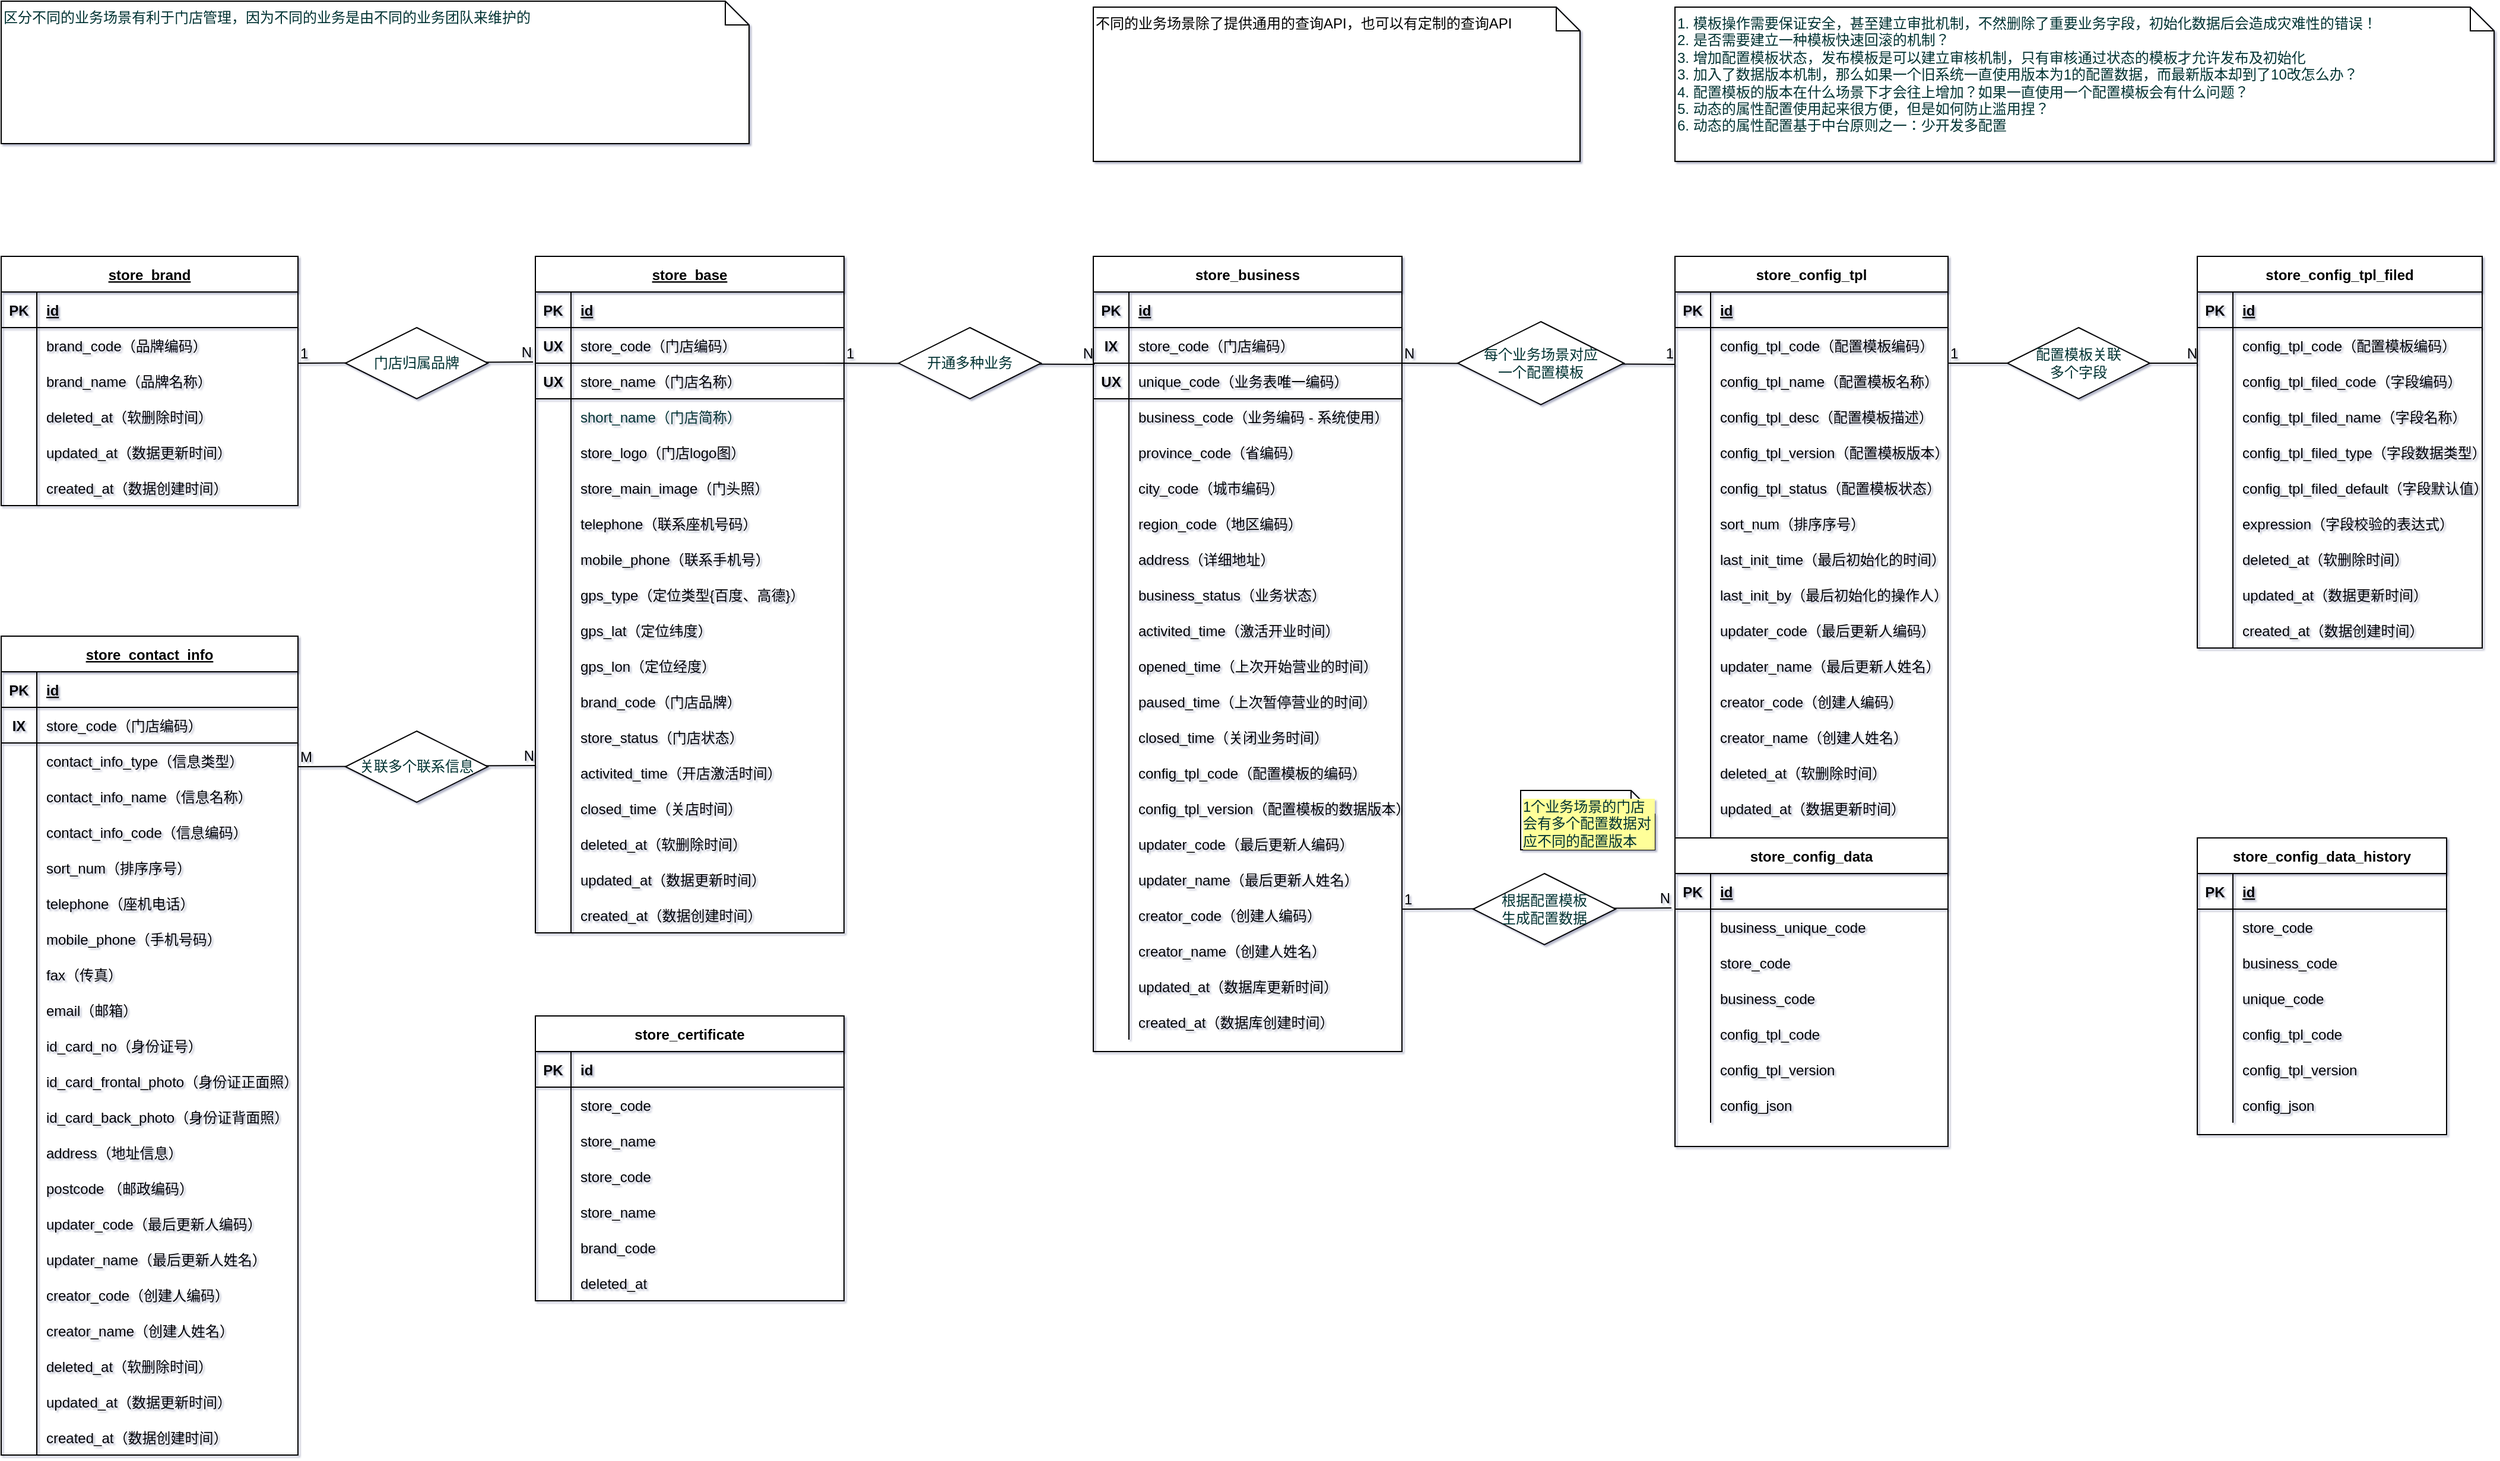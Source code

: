 <mxfile version="14.9.0" type="github">
  <diagram id="q-3CP5ShEm9sUq8IMGzO" name="Page-1">
    <mxGraphModel dx="1422" dy="762" grid="1" gridSize="10" guides="1" tooltips="1" connect="1" arrows="1" fold="1" page="1" pageScale="1" pageWidth="2339" pageHeight="3300" background="none" math="0" shadow="1">
      <root>
        <mxCell id="0" />
        <mxCell id="1" parent="0" />
        <mxCell id="D-r3054c6TursKJ-a7I4-15" value="store_base" style="shape=table;startSize=30;container=1;collapsible=1;childLayout=tableLayout;fixedRows=1;rowLines=0;fontStyle=5;align=center;resizeLast=1;" parent="1" vertex="1">
          <mxGeometry x="491" y="240" width="260" height="570" as="geometry" />
        </mxCell>
        <mxCell id="D-r3054c6TursKJ-a7I4-16" value="" style="shape=partialRectangle;collapsible=0;dropTarget=0;pointerEvents=0;fillColor=none;top=0;left=0;bottom=1;right=0;points=[[0,0.5],[1,0.5]];portConstraint=eastwest;" parent="D-r3054c6TursKJ-a7I4-15" vertex="1">
          <mxGeometry y="30" width="260" height="30" as="geometry" />
        </mxCell>
        <mxCell id="D-r3054c6TursKJ-a7I4-17" value="PK" style="shape=partialRectangle;connectable=0;fillColor=none;top=0;left=0;bottom=0;right=0;fontStyle=1;overflow=hidden;" parent="D-r3054c6TursKJ-a7I4-16" vertex="1">
          <mxGeometry width="30" height="30" as="geometry" />
        </mxCell>
        <mxCell id="D-r3054c6TursKJ-a7I4-18" value="id" style="shape=partialRectangle;connectable=0;fillColor=none;top=0;left=0;bottom=0;right=0;align=left;spacingLeft=6;fontStyle=5;overflow=hidden;" parent="D-r3054c6TursKJ-a7I4-16" vertex="1">
          <mxGeometry x="30" width="230" height="30" as="geometry" />
        </mxCell>
        <mxCell id="1q3N5_K0L_sV2BDlK-wp-176" value="" style="shape=partialRectangle;collapsible=0;dropTarget=0;pointerEvents=0;fillColor=none;top=0;left=0;bottom=1;right=0;points=[[0,0.5],[1,0.5]];portConstraint=eastwest;" vertex="1" parent="D-r3054c6TursKJ-a7I4-15">
          <mxGeometry y="60" width="260" height="30" as="geometry" />
        </mxCell>
        <mxCell id="1q3N5_K0L_sV2BDlK-wp-177" value="UX" style="shape=partialRectangle;connectable=0;fillColor=none;top=0;left=0;bottom=0;right=0;fontStyle=1;overflow=hidden;" vertex="1" parent="1q3N5_K0L_sV2BDlK-wp-176">
          <mxGeometry width="30" height="30" as="geometry" />
        </mxCell>
        <mxCell id="1q3N5_K0L_sV2BDlK-wp-178" value="store_code（门店编码）" style="shape=partialRectangle;connectable=0;fillColor=none;top=0;left=0;bottom=0;right=0;align=left;spacingLeft=6;fontStyle=0;overflow=hidden;" vertex="1" parent="1q3N5_K0L_sV2BDlK-wp-176">
          <mxGeometry x="30" width="230" height="30" as="geometry" />
        </mxCell>
        <mxCell id="1q3N5_K0L_sV2BDlK-wp-179" value="" style="shape=partialRectangle;collapsible=0;dropTarget=0;pointerEvents=0;fillColor=none;top=0;left=0;bottom=1;right=0;points=[[0,0.5],[1,0.5]];portConstraint=eastwest;" vertex="1" parent="D-r3054c6TursKJ-a7I4-15">
          <mxGeometry y="90" width="260" height="30" as="geometry" />
        </mxCell>
        <mxCell id="1q3N5_K0L_sV2BDlK-wp-180" value="UX" style="shape=partialRectangle;connectable=0;fillColor=none;top=0;left=0;bottom=0;right=0;fontStyle=1;overflow=hidden;" vertex="1" parent="1q3N5_K0L_sV2BDlK-wp-179">
          <mxGeometry width="30" height="30" as="geometry" />
        </mxCell>
        <mxCell id="1q3N5_K0L_sV2BDlK-wp-181" value="store_name（门店名称）" style="shape=partialRectangle;connectable=0;fillColor=none;top=0;left=0;bottom=0;right=0;align=left;spacingLeft=6;fontStyle=0;overflow=hidden;" vertex="1" parent="1q3N5_K0L_sV2BDlK-wp-179">
          <mxGeometry x="30" width="230" height="30" as="geometry" />
        </mxCell>
        <mxCell id="1q3N5_K0L_sV2BDlK-wp-58" value="" style="shape=partialRectangle;collapsible=0;dropTarget=0;pointerEvents=0;fillColor=none;top=0;left=0;bottom=0;right=0;points=[[0,0.5],[1,0.5]];portConstraint=eastwest;" vertex="1" parent="D-r3054c6TursKJ-a7I4-15">
          <mxGeometry y="120" width="260" height="30" as="geometry" />
        </mxCell>
        <mxCell id="1q3N5_K0L_sV2BDlK-wp-59" value="" style="shape=partialRectangle;connectable=0;fillColor=none;top=0;left=0;bottom=0;right=0;editable=1;overflow=hidden;" vertex="1" parent="1q3N5_K0L_sV2BDlK-wp-58">
          <mxGeometry width="30" height="30" as="geometry" />
        </mxCell>
        <mxCell id="1q3N5_K0L_sV2BDlK-wp-60" value="short_name（门店简称）" style="shape=partialRectangle;connectable=0;fillColor=none;top=0;left=0;bottom=0;right=0;align=left;spacingLeft=6;overflow=hidden;fontColor=#003333;" vertex="1" parent="1q3N5_K0L_sV2BDlK-wp-58">
          <mxGeometry x="30" width="230" height="30" as="geometry" />
        </mxCell>
        <mxCell id="1q3N5_K0L_sV2BDlK-wp-61" value="" style="shape=partialRectangle;collapsible=0;dropTarget=0;pointerEvents=0;fillColor=none;top=0;left=0;bottom=0;right=0;points=[[0,0.5],[1,0.5]];portConstraint=eastwest;" vertex="1" parent="D-r3054c6TursKJ-a7I4-15">
          <mxGeometry y="150" width="260" height="30" as="geometry" />
        </mxCell>
        <mxCell id="1q3N5_K0L_sV2BDlK-wp-62" value="" style="shape=partialRectangle;connectable=0;fillColor=none;top=0;left=0;bottom=0;right=0;editable=1;overflow=hidden;" vertex="1" parent="1q3N5_K0L_sV2BDlK-wp-61">
          <mxGeometry width="30" height="30" as="geometry" />
        </mxCell>
        <mxCell id="1q3N5_K0L_sV2BDlK-wp-63" value="store_logo（门店logo图）" style="shape=partialRectangle;connectable=0;fillColor=none;top=0;left=0;bottom=0;right=0;align=left;spacingLeft=6;overflow=hidden;" vertex="1" parent="1q3N5_K0L_sV2BDlK-wp-61">
          <mxGeometry x="30" width="230" height="30" as="geometry" />
        </mxCell>
        <mxCell id="1q3N5_K0L_sV2BDlK-wp-100" value="" style="shape=partialRectangle;collapsible=0;dropTarget=0;pointerEvents=0;fillColor=none;top=0;left=0;bottom=0;right=0;points=[[0,0.5],[1,0.5]];portConstraint=eastwest;" vertex="1" parent="D-r3054c6TursKJ-a7I4-15">
          <mxGeometry y="180" width="260" height="30" as="geometry" />
        </mxCell>
        <mxCell id="1q3N5_K0L_sV2BDlK-wp-101" value="" style="shape=partialRectangle;connectable=0;fillColor=none;top=0;left=0;bottom=0;right=0;editable=1;overflow=hidden;" vertex="1" parent="1q3N5_K0L_sV2BDlK-wp-100">
          <mxGeometry width="30" height="30" as="geometry" />
        </mxCell>
        <mxCell id="1q3N5_K0L_sV2BDlK-wp-102" value="store_main_image（门头照）" style="shape=partialRectangle;connectable=0;fillColor=none;top=0;left=0;bottom=0;right=0;align=left;spacingLeft=6;overflow=hidden;" vertex="1" parent="1q3N5_K0L_sV2BDlK-wp-100">
          <mxGeometry x="30" width="230" height="30" as="geometry" />
        </mxCell>
        <mxCell id="1q3N5_K0L_sV2BDlK-wp-153" value="" style="shape=partialRectangle;collapsible=0;dropTarget=0;pointerEvents=0;fillColor=none;top=0;left=0;bottom=0;right=0;points=[[0,0.5],[1,0.5]];portConstraint=eastwest;" vertex="1" parent="D-r3054c6TursKJ-a7I4-15">
          <mxGeometry y="210" width="260" height="30" as="geometry" />
        </mxCell>
        <mxCell id="1q3N5_K0L_sV2BDlK-wp-154" value="" style="shape=partialRectangle;connectable=0;fillColor=none;top=0;left=0;bottom=0;right=0;editable=1;overflow=hidden;" vertex="1" parent="1q3N5_K0L_sV2BDlK-wp-153">
          <mxGeometry width="30" height="30" as="geometry" />
        </mxCell>
        <mxCell id="1q3N5_K0L_sV2BDlK-wp-155" value="telephone（联系座机号码）" style="shape=partialRectangle;connectable=0;fillColor=none;top=0;left=0;bottom=0;right=0;align=left;spacingLeft=6;overflow=hidden;" vertex="1" parent="1q3N5_K0L_sV2BDlK-wp-153">
          <mxGeometry x="30" width="230" height="30" as="geometry" />
        </mxCell>
        <mxCell id="1q3N5_K0L_sV2BDlK-wp-150" value="" style="shape=partialRectangle;collapsible=0;dropTarget=0;pointerEvents=0;fillColor=none;top=0;left=0;bottom=0;right=0;points=[[0,0.5],[1,0.5]];portConstraint=eastwest;" vertex="1" parent="D-r3054c6TursKJ-a7I4-15">
          <mxGeometry y="240" width="260" height="30" as="geometry" />
        </mxCell>
        <mxCell id="1q3N5_K0L_sV2BDlK-wp-151" value="" style="shape=partialRectangle;connectable=0;fillColor=none;top=0;left=0;bottom=0;right=0;editable=1;overflow=hidden;" vertex="1" parent="1q3N5_K0L_sV2BDlK-wp-150">
          <mxGeometry width="30" height="30" as="geometry" />
        </mxCell>
        <mxCell id="1q3N5_K0L_sV2BDlK-wp-152" value="mobile_phone（联系手机号）" style="shape=partialRectangle;connectable=0;fillColor=none;top=0;left=0;bottom=0;right=0;align=left;spacingLeft=6;overflow=hidden;" vertex="1" parent="1q3N5_K0L_sV2BDlK-wp-150">
          <mxGeometry x="30" width="230" height="30" as="geometry" />
        </mxCell>
        <mxCell id="1q3N5_K0L_sV2BDlK-wp-147" value="" style="shape=partialRectangle;collapsible=0;dropTarget=0;pointerEvents=0;fillColor=none;top=0;left=0;bottom=0;right=0;points=[[0,0.5],[1,0.5]];portConstraint=eastwest;" vertex="1" parent="D-r3054c6TursKJ-a7I4-15">
          <mxGeometry y="270" width="260" height="30" as="geometry" />
        </mxCell>
        <mxCell id="1q3N5_K0L_sV2BDlK-wp-148" value="" style="shape=partialRectangle;connectable=0;fillColor=none;top=0;left=0;bottom=0;right=0;editable=1;overflow=hidden;" vertex="1" parent="1q3N5_K0L_sV2BDlK-wp-147">
          <mxGeometry width="30" height="30" as="geometry" />
        </mxCell>
        <mxCell id="1q3N5_K0L_sV2BDlK-wp-149" value="gps_type（定位类型{百度、高德}）" style="shape=partialRectangle;connectable=0;fillColor=none;top=0;left=0;bottom=0;right=0;align=left;spacingLeft=6;overflow=hidden;" vertex="1" parent="1q3N5_K0L_sV2BDlK-wp-147">
          <mxGeometry x="30" width="230" height="30" as="geometry" />
        </mxCell>
        <mxCell id="1q3N5_K0L_sV2BDlK-wp-141" value="" style="shape=partialRectangle;collapsible=0;dropTarget=0;pointerEvents=0;fillColor=none;top=0;left=0;bottom=0;right=0;points=[[0,0.5],[1,0.5]];portConstraint=eastwest;" vertex="1" parent="D-r3054c6TursKJ-a7I4-15">
          <mxGeometry y="300" width="260" height="30" as="geometry" />
        </mxCell>
        <mxCell id="1q3N5_K0L_sV2BDlK-wp-142" value="" style="shape=partialRectangle;connectable=0;fillColor=none;top=0;left=0;bottom=0;right=0;editable=1;overflow=hidden;" vertex="1" parent="1q3N5_K0L_sV2BDlK-wp-141">
          <mxGeometry width="30" height="30" as="geometry" />
        </mxCell>
        <mxCell id="1q3N5_K0L_sV2BDlK-wp-143" value="gps_lat（定位纬度）" style="shape=partialRectangle;connectable=0;fillColor=none;top=0;left=0;bottom=0;right=0;align=left;spacingLeft=6;overflow=hidden;" vertex="1" parent="1q3N5_K0L_sV2BDlK-wp-141">
          <mxGeometry x="30" width="230" height="30" as="geometry" />
        </mxCell>
        <mxCell id="1q3N5_K0L_sV2BDlK-wp-144" value="" style="shape=partialRectangle;collapsible=0;dropTarget=0;pointerEvents=0;fillColor=none;top=0;left=0;bottom=0;right=0;points=[[0,0.5],[1,0.5]];portConstraint=eastwest;" vertex="1" parent="D-r3054c6TursKJ-a7I4-15">
          <mxGeometry y="330" width="260" height="30" as="geometry" />
        </mxCell>
        <mxCell id="1q3N5_K0L_sV2BDlK-wp-145" value="" style="shape=partialRectangle;connectable=0;fillColor=none;top=0;left=0;bottom=0;right=0;editable=1;overflow=hidden;" vertex="1" parent="1q3N5_K0L_sV2BDlK-wp-144">
          <mxGeometry width="30" height="30" as="geometry" />
        </mxCell>
        <mxCell id="1q3N5_K0L_sV2BDlK-wp-146" value="gps_lon（定位经度）" style="shape=partialRectangle;connectable=0;fillColor=none;top=0;left=0;bottom=0;right=0;align=left;spacingLeft=6;overflow=hidden;" vertex="1" parent="1q3N5_K0L_sV2BDlK-wp-144">
          <mxGeometry x="30" width="230" height="30" as="geometry" />
        </mxCell>
        <mxCell id="D-r3054c6TursKJ-a7I4-25" value="" style="shape=partialRectangle;collapsible=0;dropTarget=0;pointerEvents=0;fillColor=none;top=0;left=0;bottom=0;right=0;points=[[0,0.5],[1,0.5]];portConstraint=eastwest;" parent="D-r3054c6TursKJ-a7I4-15" vertex="1">
          <mxGeometry y="360" width="260" height="30" as="geometry" />
        </mxCell>
        <mxCell id="D-r3054c6TursKJ-a7I4-26" value="" style="shape=partialRectangle;connectable=0;fillColor=none;top=0;left=0;bottom=0;right=0;editable=1;overflow=hidden;" parent="D-r3054c6TursKJ-a7I4-25" vertex="1">
          <mxGeometry width="30" height="30" as="geometry" />
        </mxCell>
        <mxCell id="D-r3054c6TursKJ-a7I4-27" value="brand_code（门店品牌）" style="shape=partialRectangle;connectable=0;fillColor=none;top=0;left=0;bottom=0;right=0;align=left;spacingLeft=6;overflow=hidden;" parent="D-r3054c6TursKJ-a7I4-25" vertex="1">
          <mxGeometry x="30" width="230" height="30" as="geometry" />
        </mxCell>
        <mxCell id="1q3N5_K0L_sV2BDlK-wp-71" value="" style="shape=partialRectangle;collapsible=0;dropTarget=0;pointerEvents=0;fillColor=none;top=0;left=0;bottom=0;right=0;points=[[0,0.5],[1,0.5]];portConstraint=eastwest;" vertex="1" parent="D-r3054c6TursKJ-a7I4-15">
          <mxGeometry y="390" width="260" height="30" as="geometry" />
        </mxCell>
        <mxCell id="1q3N5_K0L_sV2BDlK-wp-72" value="" style="shape=partialRectangle;connectable=0;fillColor=none;top=0;left=0;bottom=0;right=0;editable=1;overflow=hidden;" vertex="1" parent="1q3N5_K0L_sV2BDlK-wp-71">
          <mxGeometry width="30" height="30" as="geometry" />
        </mxCell>
        <mxCell id="1q3N5_K0L_sV2BDlK-wp-73" value="store_status（门店状态）" style="shape=partialRectangle;connectable=0;fillColor=none;top=0;left=0;bottom=0;right=0;align=left;spacingLeft=6;overflow=hidden;" vertex="1" parent="1q3N5_K0L_sV2BDlK-wp-71">
          <mxGeometry x="30" width="230" height="30" as="geometry" />
        </mxCell>
        <mxCell id="1q3N5_K0L_sV2BDlK-wp-97" value="" style="shape=partialRectangle;collapsible=0;dropTarget=0;pointerEvents=0;fillColor=none;top=0;left=0;bottom=0;right=0;points=[[0,0.5],[1,0.5]];portConstraint=eastwest;" vertex="1" parent="D-r3054c6TursKJ-a7I4-15">
          <mxGeometry y="420" width="260" height="30" as="geometry" />
        </mxCell>
        <mxCell id="1q3N5_K0L_sV2BDlK-wp-98" value="" style="shape=partialRectangle;connectable=0;fillColor=none;top=0;left=0;bottom=0;right=0;editable=1;overflow=hidden;" vertex="1" parent="1q3N5_K0L_sV2BDlK-wp-97">
          <mxGeometry width="30" height="30" as="geometry" />
        </mxCell>
        <mxCell id="1q3N5_K0L_sV2BDlK-wp-99" value="activited_time（开店激活时间）" style="shape=partialRectangle;connectable=0;fillColor=none;top=0;left=0;bottom=0;right=0;align=left;spacingLeft=6;overflow=hidden;" vertex="1" parent="1q3N5_K0L_sV2BDlK-wp-97">
          <mxGeometry x="30" width="230" height="30" as="geometry" />
        </mxCell>
        <mxCell id="1q3N5_K0L_sV2BDlK-wp-111" value="" style="shape=partialRectangle;collapsible=0;dropTarget=0;pointerEvents=0;fillColor=none;top=0;left=0;bottom=0;right=0;points=[[0,0.5],[1,0.5]];portConstraint=eastwest;" vertex="1" parent="D-r3054c6TursKJ-a7I4-15">
          <mxGeometry y="450" width="260" height="30" as="geometry" />
        </mxCell>
        <mxCell id="1q3N5_K0L_sV2BDlK-wp-112" value="" style="shape=partialRectangle;connectable=0;fillColor=none;top=0;left=0;bottom=0;right=0;editable=1;overflow=hidden;" vertex="1" parent="1q3N5_K0L_sV2BDlK-wp-111">
          <mxGeometry width="30" height="30" as="geometry" />
        </mxCell>
        <mxCell id="1q3N5_K0L_sV2BDlK-wp-113" value="closed_time（关店时间）" style="shape=partialRectangle;connectable=0;fillColor=none;top=0;left=0;bottom=0;right=0;align=left;spacingLeft=6;overflow=hidden;" vertex="1" parent="1q3N5_K0L_sV2BDlK-wp-111">
          <mxGeometry x="30" width="230" height="30" as="geometry" />
        </mxCell>
        <mxCell id="4fsKQ0ClsYr6Pzv_fE0--73" value="" style="shape=partialRectangle;collapsible=0;dropTarget=0;pointerEvents=0;fillColor=none;top=0;left=0;bottom=0;right=0;points=[[0,0.5],[1,0.5]];portConstraint=eastwest;" parent="D-r3054c6TursKJ-a7I4-15" vertex="1">
          <mxGeometry y="480" width="260" height="30" as="geometry" />
        </mxCell>
        <mxCell id="4fsKQ0ClsYr6Pzv_fE0--74" value="" style="shape=partialRectangle;connectable=0;fillColor=none;top=0;left=0;bottom=0;right=0;editable=1;overflow=hidden;" parent="4fsKQ0ClsYr6Pzv_fE0--73" vertex="1">
          <mxGeometry width="30" height="30" as="geometry" />
        </mxCell>
        <mxCell id="4fsKQ0ClsYr6Pzv_fE0--75" value="deleted_at（软删除时间）" style="shape=partialRectangle;connectable=0;fillColor=none;top=0;left=0;bottom=0;right=0;align=left;spacingLeft=6;overflow=hidden;" parent="4fsKQ0ClsYr6Pzv_fE0--73" vertex="1">
          <mxGeometry x="30" width="230" height="30" as="geometry" />
        </mxCell>
        <mxCell id="1q3N5_K0L_sV2BDlK-wp-24" value="" style="shape=partialRectangle;collapsible=0;dropTarget=0;pointerEvents=0;fillColor=none;top=0;left=0;bottom=0;right=0;points=[[0,0.5],[1,0.5]];portConstraint=eastwest;" vertex="1" parent="D-r3054c6TursKJ-a7I4-15">
          <mxGeometry y="510" width="260" height="30" as="geometry" />
        </mxCell>
        <mxCell id="1q3N5_K0L_sV2BDlK-wp-25" value="" style="shape=partialRectangle;connectable=0;fillColor=none;top=0;left=0;bottom=0;right=0;editable=1;overflow=hidden;" vertex="1" parent="1q3N5_K0L_sV2BDlK-wp-24">
          <mxGeometry width="30" height="30" as="geometry" />
        </mxCell>
        <mxCell id="1q3N5_K0L_sV2BDlK-wp-26" value="updated_at（数据更新时间）" style="shape=partialRectangle;connectable=0;fillColor=none;top=0;left=0;bottom=0;right=0;align=left;spacingLeft=6;overflow=hidden;" vertex="1" parent="1q3N5_K0L_sV2BDlK-wp-24">
          <mxGeometry x="30" width="230" height="30" as="geometry" />
        </mxCell>
        <mxCell id="1q3N5_K0L_sV2BDlK-wp-27" value="" style="shape=partialRectangle;collapsible=0;dropTarget=0;pointerEvents=0;fillColor=none;top=0;left=0;bottom=0;right=0;points=[[0,0.5],[1,0.5]];portConstraint=eastwest;" vertex="1" parent="D-r3054c6TursKJ-a7I4-15">
          <mxGeometry y="540" width="260" height="30" as="geometry" />
        </mxCell>
        <mxCell id="1q3N5_K0L_sV2BDlK-wp-28" value="" style="shape=partialRectangle;connectable=0;fillColor=none;top=0;left=0;bottom=0;right=0;editable=1;overflow=hidden;" vertex="1" parent="1q3N5_K0L_sV2BDlK-wp-27">
          <mxGeometry width="30" height="30" as="geometry" />
        </mxCell>
        <mxCell id="1q3N5_K0L_sV2BDlK-wp-29" value="created_at（数据创建时间）" style="shape=partialRectangle;connectable=0;fillColor=none;top=0;left=0;bottom=0;right=0;align=left;spacingLeft=6;overflow=hidden;" vertex="1" parent="1q3N5_K0L_sV2BDlK-wp-27">
          <mxGeometry x="30" width="230" height="30" as="geometry" />
        </mxCell>
        <mxCell id="D-r3054c6TursKJ-a7I4-28" value="store_business" style="shape=table;startSize=30;container=1;collapsible=1;childLayout=tableLayout;fixedRows=1;rowLines=0;fontStyle=1;align=center;resizeLast=1;" parent="1" vertex="1">
          <mxGeometry x="961" y="240" width="260" height="670" as="geometry" />
        </mxCell>
        <mxCell id="D-r3054c6TursKJ-a7I4-29" value="" style="shape=partialRectangle;collapsible=0;dropTarget=0;pointerEvents=0;fillColor=none;top=0;left=0;bottom=1;right=0;points=[[0,0.5],[1,0.5]];portConstraint=eastwest;" parent="D-r3054c6TursKJ-a7I4-28" vertex="1">
          <mxGeometry y="30" width="260" height="30" as="geometry" />
        </mxCell>
        <mxCell id="D-r3054c6TursKJ-a7I4-30" value="PK" style="shape=partialRectangle;connectable=0;fillColor=none;top=0;left=0;bottom=0;right=0;fontStyle=1;overflow=hidden;" parent="D-r3054c6TursKJ-a7I4-29" vertex="1">
          <mxGeometry width="30" height="30" as="geometry" />
        </mxCell>
        <mxCell id="D-r3054c6TursKJ-a7I4-31" value="id" style="shape=partialRectangle;connectable=0;fillColor=none;top=0;left=0;bottom=0;right=0;align=left;spacingLeft=6;fontStyle=5;overflow=hidden;" parent="D-r3054c6TursKJ-a7I4-29" vertex="1">
          <mxGeometry x="30" width="230" height="30" as="geometry" />
        </mxCell>
        <mxCell id="1q3N5_K0L_sV2BDlK-wp-170" value="" style="shape=partialRectangle;collapsible=0;dropTarget=0;pointerEvents=0;fillColor=none;top=0;left=0;bottom=1;right=0;points=[[0,0.5],[1,0.5]];portConstraint=eastwest;" vertex="1" parent="D-r3054c6TursKJ-a7I4-28">
          <mxGeometry y="60" width="260" height="30" as="geometry" />
        </mxCell>
        <mxCell id="1q3N5_K0L_sV2BDlK-wp-171" value="IX" style="shape=partialRectangle;connectable=0;fillColor=none;top=0;left=0;bottom=0;right=0;fontStyle=1;overflow=hidden;" vertex="1" parent="1q3N5_K0L_sV2BDlK-wp-170">
          <mxGeometry width="30" height="30" as="geometry" />
        </mxCell>
        <mxCell id="1q3N5_K0L_sV2BDlK-wp-172" value="store_code（门店编码）" style="shape=partialRectangle;connectable=0;fillColor=none;top=0;left=0;bottom=0;right=0;align=left;spacingLeft=6;fontStyle=0;overflow=hidden;" vertex="1" parent="1q3N5_K0L_sV2BDlK-wp-170">
          <mxGeometry x="30" width="230" height="30" as="geometry" />
        </mxCell>
        <mxCell id="1q3N5_K0L_sV2BDlK-wp-173" value="" style="shape=partialRectangle;collapsible=0;dropTarget=0;pointerEvents=0;fillColor=none;top=0;left=0;bottom=1;right=0;points=[[0,0.5],[1,0.5]];portConstraint=eastwest;" vertex="1" parent="D-r3054c6TursKJ-a7I4-28">
          <mxGeometry y="90" width="260" height="30" as="geometry" />
        </mxCell>
        <mxCell id="1q3N5_K0L_sV2BDlK-wp-174" value="UX" style="shape=partialRectangle;connectable=0;fillColor=none;top=0;left=0;bottom=0;right=0;fontStyle=1;overflow=hidden;" vertex="1" parent="1q3N5_K0L_sV2BDlK-wp-173">
          <mxGeometry width="30" height="30" as="geometry" />
        </mxCell>
        <mxCell id="1q3N5_K0L_sV2BDlK-wp-175" value="unique_code（业务表唯一编码）" style="shape=partialRectangle;connectable=0;fillColor=none;top=0;left=0;bottom=0;right=0;align=left;spacingLeft=6;fontStyle=0;overflow=hidden;" vertex="1" parent="1q3N5_K0L_sV2BDlK-wp-173">
          <mxGeometry x="30" width="230" height="30" as="geometry" />
        </mxCell>
        <mxCell id="D-r3054c6TursKJ-a7I4-35" value="" style="shape=partialRectangle;collapsible=0;dropTarget=0;pointerEvents=0;fillColor=none;top=0;left=0;bottom=0;right=0;points=[[0,0.5],[1,0.5]];portConstraint=eastwest;" parent="D-r3054c6TursKJ-a7I4-28" vertex="1">
          <mxGeometry y="120" width="260" height="30" as="geometry" />
        </mxCell>
        <mxCell id="D-r3054c6TursKJ-a7I4-36" value="" style="shape=partialRectangle;connectable=0;fillColor=none;top=0;left=0;bottom=0;right=0;editable=1;overflow=hidden;" parent="D-r3054c6TursKJ-a7I4-35" vertex="1">
          <mxGeometry width="30" height="30" as="geometry" />
        </mxCell>
        <mxCell id="D-r3054c6TursKJ-a7I4-37" value="business_code（业务编码 - 系统使用）" style="shape=partialRectangle;connectable=0;fillColor=none;top=0;left=0;bottom=0;right=0;align=left;spacingLeft=6;overflow=hidden;" parent="D-r3054c6TursKJ-a7I4-35" vertex="1">
          <mxGeometry x="30" width="230" height="30" as="geometry" />
        </mxCell>
        <mxCell id="1q3N5_K0L_sV2BDlK-wp-120" value="" style="shape=partialRectangle;collapsible=0;dropTarget=0;pointerEvents=0;fillColor=none;top=0;left=0;bottom=0;right=0;points=[[0,0.5],[1,0.5]];portConstraint=eastwest;" vertex="1" parent="D-r3054c6TursKJ-a7I4-28">
          <mxGeometry y="150" width="260" height="30" as="geometry" />
        </mxCell>
        <mxCell id="1q3N5_K0L_sV2BDlK-wp-121" value="" style="shape=partialRectangle;connectable=0;fillColor=none;top=0;left=0;bottom=0;right=0;editable=1;overflow=hidden;" vertex="1" parent="1q3N5_K0L_sV2BDlK-wp-120">
          <mxGeometry width="30" height="30" as="geometry" />
        </mxCell>
        <mxCell id="1q3N5_K0L_sV2BDlK-wp-122" value="province_code（省编码）" style="shape=partialRectangle;connectable=0;fillColor=none;top=0;left=0;bottom=0;right=0;align=left;spacingLeft=6;overflow=hidden;" vertex="1" parent="1q3N5_K0L_sV2BDlK-wp-120">
          <mxGeometry x="30" width="230" height="30" as="geometry" />
        </mxCell>
        <mxCell id="1q3N5_K0L_sV2BDlK-wp-123" value="" style="shape=partialRectangle;collapsible=0;dropTarget=0;pointerEvents=0;fillColor=none;top=0;left=0;bottom=0;right=0;points=[[0,0.5],[1,0.5]];portConstraint=eastwest;" vertex="1" parent="D-r3054c6TursKJ-a7I4-28">
          <mxGeometry y="180" width="260" height="30" as="geometry" />
        </mxCell>
        <mxCell id="1q3N5_K0L_sV2BDlK-wp-124" value="" style="shape=partialRectangle;connectable=0;fillColor=none;top=0;left=0;bottom=0;right=0;editable=1;overflow=hidden;" vertex="1" parent="1q3N5_K0L_sV2BDlK-wp-123">
          <mxGeometry width="30" height="30" as="geometry" />
        </mxCell>
        <mxCell id="1q3N5_K0L_sV2BDlK-wp-125" value="city_code（城市编码）" style="shape=partialRectangle;connectable=0;fillColor=none;top=0;left=0;bottom=0;right=0;align=left;spacingLeft=6;overflow=hidden;" vertex="1" parent="1q3N5_K0L_sV2BDlK-wp-123">
          <mxGeometry x="30" width="230" height="30" as="geometry" />
        </mxCell>
        <mxCell id="1q3N5_K0L_sV2BDlK-wp-126" value="" style="shape=partialRectangle;collapsible=0;dropTarget=0;pointerEvents=0;fillColor=none;top=0;left=0;bottom=0;right=0;points=[[0,0.5],[1,0.5]];portConstraint=eastwest;" vertex="1" parent="D-r3054c6TursKJ-a7I4-28">
          <mxGeometry y="210" width="260" height="30" as="geometry" />
        </mxCell>
        <mxCell id="1q3N5_K0L_sV2BDlK-wp-127" value="" style="shape=partialRectangle;connectable=0;fillColor=none;top=0;left=0;bottom=0;right=0;editable=1;overflow=hidden;" vertex="1" parent="1q3N5_K0L_sV2BDlK-wp-126">
          <mxGeometry width="30" height="30" as="geometry" />
        </mxCell>
        <mxCell id="1q3N5_K0L_sV2BDlK-wp-128" value="region_code（地区编码）" style="shape=partialRectangle;connectable=0;fillColor=none;top=0;left=0;bottom=0;right=0;align=left;spacingLeft=6;overflow=hidden;" vertex="1" parent="1q3N5_K0L_sV2BDlK-wp-126">
          <mxGeometry x="30" width="230" height="30" as="geometry" />
        </mxCell>
        <mxCell id="1q3N5_K0L_sV2BDlK-wp-129" value="" style="shape=partialRectangle;collapsible=0;dropTarget=0;pointerEvents=0;fillColor=none;top=0;left=0;bottom=0;right=0;points=[[0,0.5],[1,0.5]];portConstraint=eastwest;" vertex="1" parent="D-r3054c6TursKJ-a7I4-28">
          <mxGeometry y="240" width="260" height="30" as="geometry" />
        </mxCell>
        <mxCell id="1q3N5_K0L_sV2BDlK-wp-130" value="" style="shape=partialRectangle;connectable=0;fillColor=none;top=0;left=0;bottom=0;right=0;editable=1;overflow=hidden;" vertex="1" parent="1q3N5_K0L_sV2BDlK-wp-129">
          <mxGeometry width="30" height="30" as="geometry" />
        </mxCell>
        <mxCell id="1q3N5_K0L_sV2BDlK-wp-131" value="address（详细地址）" style="shape=partialRectangle;connectable=0;fillColor=none;top=0;left=0;bottom=0;right=0;align=left;spacingLeft=6;overflow=hidden;" vertex="1" parent="1q3N5_K0L_sV2BDlK-wp-129">
          <mxGeometry x="30" width="230" height="30" as="geometry" />
        </mxCell>
        <mxCell id="1q3N5_K0L_sV2BDlK-wp-78" value="" style="shape=partialRectangle;collapsible=0;dropTarget=0;pointerEvents=0;fillColor=none;top=0;left=0;bottom=0;right=0;points=[[0,0.5],[1,0.5]];portConstraint=eastwest;" vertex="1" parent="D-r3054c6TursKJ-a7I4-28">
          <mxGeometry y="270" width="260" height="30" as="geometry" />
        </mxCell>
        <mxCell id="1q3N5_K0L_sV2BDlK-wp-79" value="" style="shape=partialRectangle;connectable=0;fillColor=none;top=0;left=0;bottom=0;right=0;editable=1;overflow=hidden;" vertex="1" parent="1q3N5_K0L_sV2BDlK-wp-78">
          <mxGeometry width="30" height="30" as="geometry" />
        </mxCell>
        <mxCell id="1q3N5_K0L_sV2BDlK-wp-80" value="business_status（业务状态）" style="shape=partialRectangle;connectable=0;fillColor=none;top=0;left=0;bottom=0;right=0;align=left;spacingLeft=6;overflow=hidden;" vertex="1" parent="1q3N5_K0L_sV2BDlK-wp-78">
          <mxGeometry x="30" width="230" height="30" as="geometry" />
        </mxCell>
        <mxCell id="1q3N5_K0L_sV2BDlK-wp-91" value="" style="shape=partialRectangle;collapsible=0;dropTarget=0;pointerEvents=0;fillColor=none;top=0;left=0;bottom=0;right=0;points=[[0,0.5],[1,0.5]];portConstraint=eastwest;" vertex="1" parent="D-r3054c6TursKJ-a7I4-28">
          <mxGeometry y="300" width="260" height="30" as="geometry" />
        </mxCell>
        <mxCell id="1q3N5_K0L_sV2BDlK-wp-92" value="" style="shape=partialRectangle;connectable=0;fillColor=none;top=0;left=0;bottom=0;right=0;editable=1;overflow=hidden;" vertex="1" parent="1q3N5_K0L_sV2BDlK-wp-91">
          <mxGeometry width="30" height="30" as="geometry" />
        </mxCell>
        <mxCell id="1q3N5_K0L_sV2BDlK-wp-93" value="activited_time（激活开业时间）" style="shape=partialRectangle;connectable=0;fillColor=none;top=0;left=0;bottom=0;right=0;align=left;spacingLeft=6;overflow=hidden;" vertex="1" parent="1q3N5_K0L_sV2BDlK-wp-91">
          <mxGeometry x="30" width="230" height="30" as="geometry" />
        </mxCell>
        <mxCell id="1q3N5_K0L_sV2BDlK-wp-114" value="" style="shape=partialRectangle;collapsible=0;dropTarget=0;pointerEvents=0;fillColor=none;top=0;left=0;bottom=0;right=0;points=[[0,0.5],[1,0.5]];portConstraint=eastwest;" vertex="1" parent="D-r3054c6TursKJ-a7I4-28">
          <mxGeometry y="330" width="260" height="30" as="geometry" />
        </mxCell>
        <mxCell id="1q3N5_K0L_sV2BDlK-wp-115" value="" style="shape=partialRectangle;connectable=0;fillColor=none;top=0;left=0;bottom=0;right=0;editable=1;overflow=hidden;" vertex="1" parent="1q3N5_K0L_sV2BDlK-wp-114">
          <mxGeometry width="30" height="30" as="geometry" />
        </mxCell>
        <mxCell id="1q3N5_K0L_sV2BDlK-wp-116" value="opened_time（上次开始营业的时间）" style="shape=partialRectangle;connectable=0;fillColor=none;top=0;left=0;bottom=0;right=0;align=left;spacingLeft=6;overflow=hidden;" vertex="1" parent="1q3N5_K0L_sV2BDlK-wp-114">
          <mxGeometry x="30" width="230" height="30" as="geometry" />
        </mxCell>
        <mxCell id="1q3N5_K0L_sV2BDlK-wp-117" value="" style="shape=partialRectangle;collapsible=0;dropTarget=0;pointerEvents=0;fillColor=none;top=0;left=0;bottom=0;right=0;points=[[0,0.5],[1,0.5]];portConstraint=eastwest;" vertex="1" parent="D-r3054c6TursKJ-a7I4-28">
          <mxGeometry y="360" width="260" height="30" as="geometry" />
        </mxCell>
        <mxCell id="1q3N5_K0L_sV2BDlK-wp-118" value="" style="shape=partialRectangle;connectable=0;fillColor=none;top=0;left=0;bottom=0;right=0;editable=1;overflow=hidden;" vertex="1" parent="1q3N5_K0L_sV2BDlK-wp-117">
          <mxGeometry width="30" height="30" as="geometry" />
        </mxCell>
        <mxCell id="1q3N5_K0L_sV2BDlK-wp-119" value="paused_time（上次暂停营业的时间）" style="shape=partialRectangle;connectable=0;fillColor=none;top=0;left=0;bottom=0;right=0;align=left;spacingLeft=6;overflow=hidden;" vertex="1" parent="1q3N5_K0L_sV2BDlK-wp-117">
          <mxGeometry x="30" width="230" height="30" as="geometry" />
        </mxCell>
        <mxCell id="1q3N5_K0L_sV2BDlK-wp-94" value="" style="shape=partialRectangle;collapsible=0;dropTarget=0;pointerEvents=0;fillColor=none;top=0;left=0;bottom=0;right=0;points=[[0,0.5],[1,0.5]];portConstraint=eastwest;" vertex="1" parent="D-r3054c6TursKJ-a7I4-28">
          <mxGeometry y="390" width="260" height="30" as="geometry" />
        </mxCell>
        <mxCell id="1q3N5_K0L_sV2BDlK-wp-95" value="" style="shape=partialRectangle;connectable=0;fillColor=none;top=0;left=0;bottom=0;right=0;editable=1;overflow=hidden;" vertex="1" parent="1q3N5_K0L_sV2BDlK-wp-94">
          <mxGeometry width="30" height="30" as="geometry" />
        </mxCell>
        <mxCell id="1q3N5_K0L_sV2BDlK-wp-96" value="closed_time（关闭业务时间）" style="shape=partialRectangle;connectable=0;fillColor=none;top=0;left=0;bottom=0;right=0;align=left;spacingLeft=6;overflow=hidden;" vertex="1" parent="1q3N5_K0L_sV2BDlK-wp-94">
          <mxGeometry x="30" width="230" height="30" as="geometry" />
        </mxCell>
        <mxCell id="D-r3054c6TursKJ-a7I4-41" value="" style="shape=partialRectangle;collapsible=0;dropTarget=0;pointerEvents=0;fillColor=none;top=0;left=0;bottom=0;right=0;points=[[0,0.5],[1,0.5]];portConstraint=eastwest;" parent="D-r3054c6TursKJ-a7I4-28" vertex="1">
          <mxGeometry y="420" width="260" height="30" as="geometry" />
        </mxCell>
        <mxCell id="D-r3054c6TursKJ-a7I4-42" value="" style="shape=partialRectangle;connectable=0;fillColor=none;top=0;left=0;bottom=0;right=0;editable=1;overflow=hidden;" parent="D-r3054c6TursKJ-a7I4-41" vertex="1">
          <mxGeometry width="30" height="30" as="geometry" />
        </mxCell>
        <mxCell id="D-r3054c6TursKJ-a7I4-43" value="config_tpl_code（配置模板的编码）" style="shape=partialRectangle;connectable=0;fillColor=none;top=0;left=0;bottom=0;right=0;align=left;spacingLeft=6;overflow=hidden;" parent="D-r3054c6TursKJ-a7I4-41" vertex="1">
          <mxGeometry x="30" width="230" height="30" as="geometry" />
        </mxCell>
        <mxCell id="D-r3054c6TursKJ-a7I4-44" value="" style="shape=partialRectangle;collapsible=0;dropTarget=0;pointerEvents=0;fillColor=none;top=0;left=0;bottom=0;right=0;points=[[0,0.5],[1,0.5]];portConstraint=eastwest;" parent="D-r3054c6TursKJ-a7I4-28" vertex="1">
          <mxGeometry y="450" width="260" height="30" as="geometry" />
        </mxCell>
        <mxCell id="D-r3054c6TursKJ-a7I4-45" value="" style="shape=partialRectangle;connectable=0;fillColor=none;top=0;left=0;bottom=0;right=0;editable=1;overflow=hidden;" parent="D-r3054c6TursKJ-a7I4-44" vertex="1">
          <mxGeometry width="30" height="30" as="geometry" />
        </mxCell>
        <mxCell id="D-r3054c6TursKJ-a7I4-46" value="config_tpl_version（配置模板的数据版本）" style="shape=partialRectangle;connectable=0;fillColor=none;top=0;left=0;bottom=0;right=0;align=left;spacingLeft=6;overflow=hidden;" parent="D-r3054c6TursKJ-a7I4-44" vertex="1">
          <mxGeometry x="30" width="230" height="30" as="geometry" />
        </mxCell>
        <mxCell id="1q3N5_K0L_sV2BDlK-wp-30" value="" style="shape=partialRectangle;collapsible=0;dropTarget=0;pointerEvents=0;fillColor=none;top=0;left=0;bottom=0;right=0;points=[[0,0.5],[1,0.5]];portConstraint=eastwest;" vertex="1" parent="D-r3054c6TursKJ-a7I4-28">
          <mxGeometry y="480" width="260" height="30" as="geometry" />
        </mxCell>
        <mxCell id="1q3N5_K0L_sV2BDlK-wp-31" value="" style="shape=partialRectangle;connectable=0;fillColor=none;top=0;left=0;bottom=0;right=0;editable=1;overflow=hidden;" vertex="1" parent="1q3N5_K0L_sV2BDlK-wp-30">
          <mxGeometry width="30" height="30" as="geometry" />
        </mxCell>
        <mxCell id="1q3N5_K0L_sV2BDlK-wp-32" value="updater_code（最后更新人编码）" style="shape=partialRectangle;connectable=0;fillColor=none;top=0;left=0;bottom=0;right=0;align=left;spacingLeft=6;overflow=hidden;" vertex="1" parent="1q3N5_K0L_sV2BDlK-wp-30">
          <mxGeometry x="30" width="230" height="30" as="geometry" />
        </mxCell>
        <mxCell id="1q3N5_K0L_sV2BDlK-wp-33" value="" style="shape=partialRectangle;collapsible=0;dropTarget=0;pointerEvents=0;fillColor=none;top=0;left=0;bottom=0;right=0;points=[[0,0.5],[1,0.5]];portConstraint=eastwest;" vertex="1" parent="D-r3054c6TursKJ-a7I4-28">
          <mxGeometry y="510" width="260" height="30" as="geometry" />
        </mxCell>
        <mxCell id="1q3N5_K0L_sV2BDlK-wp-34" value="" style="shape=partialRectangle;connectable=0;fillColor=none;top=0;left=0;bottom=0;right=0;editable=1;overflow=hidden;" vertex="1" parent="1q3N5_K0L_sV2BDlK-wp-33">
          <mxGeometry width="30" height="30" as="geometry" />
        </mxCell>
        <mxCell id="1q3N5_K0L_sV2BDlK-wp-35" value="updater_name（最后更新人姓名）" style="shape=partialRectangle;connectable=0;fillColor=none;top=0;left=0;bottom=0;right=0;align=left;spacingLeft=6;overflow=hidden;" vertex="1" parent="1q3N5_K0L_sV2BDlK-wp-33">
          <mxGeometry x="30" width="230" height="30" as="geometry" />
        </mxCell>
        <mxCell id="1q3N5_K0L_sV2BDlK-wp-36" value="" style="shape=partialRectangle;collapsible=0;dropTarget=0;pointerEvents=0;fillColor=none;top=0;left=0;bottom=0;right=0;points=[[0,0.5],[1,0.5]];portConstraint=eastwest;" vertex="1" parent="D-r3054c6TursKJ-a7I4-28">
          <mxGeometry y="540" width="260" height="30" as="geometry" />
        </mxCell>
        <mxCell id="1q3N5_K0L_sV2BDlK-wp-37" value="" style="shape=partialRectangle;connectable=0;fillColor=none;top=0;left=0;bottom=0;right=0;editable=1;overflow=hidden;" vertex="1" parent="1q3N5_K0L_sV2BDlK-wp-36">
          <mxGeometry width="30" height="30" as="geometry" />
        </mxCell>
        <mxCell id="1q3N5_K0L_sV2BDlK-wp-38" value="creator_code（创建人编码）" style="shape=partialRectangle;connectable=0;fillColor=none;top=0;left=0;bottom=0;right=0;align=left;spacingLeft=6;overflow=hidden;" vertex="1" parent="1q3N5_K0L_sV2BDlK-wp-36">
          <mxGeometry x="30" width="230" height="30" as="geometry" />
        </mxCell>
        <mxCell id="1q3N5_K0L_sV2BDlK-wp-39" value="" style="shape=partialRectangle;collapsible=0;dropTarget=0;pointerEvents=0;fillColor=none;top=0;left=0;bottom=0;right=0;points=[[0,0.5],[1,0.5]];portConstraint=eastwest;" vertex="1" parent="D-r3054c6TursKJ-a7I4-28">
          <mxGeometry y="570" width="260" height="30" as="geometry" />
        </mxCell>
        <mxCell id="1q3N5_K0L_sV2BDlK-wp-40" value="" style="shape=partialRectangle;connectable=0;fillColor=none;top=0;left=0;bottom=0;right=0;editable=1;overflow=hidden;" vertex="1" parent="1q3N5_K0L_sV2BDlK-wp-39">
          <mxGeometry width="30" height="30" as="geometry" />
        </mxCell>
        <mxCell id="1q3N5_K0L_sV2BDlK-wp-41" value="creator_name（创建人姓名）" style="shape=partialRectangle;connectable=0;fillColor=none;top=0;left=0;bottom=0;right=0;align=left;spacingLeft=6;overflow=hidden;" vertex="1" parent="1q3N5_K0L_sV2BDlK-wp-39">
          <mxGeometry x="30" width="230" height="30" as="geometry" />
        </mxCell>
        <mxCell id="1q3N5_K0L_sV2BDlK-wp-132" value="" style="shape=partialRectangle;collapsible=0;dropTarget=0;pointerEvents=0;fillColor=none;top=0;left=0;bottom=0;right=0;points=[[0,0.5],[1,0.5]];portConstraint=eastwest;" vertex="1" parent="D-r3054c6TursKJ-a7I4-28">
          <mxGeometry y="600" width="260" height="30" as="geometry" />
        </mxCell>
        <mxCell id="1q3N5_K0L_sV2BDlK-wp-133" value="" style="shape=partialRectangle;connectable=0;fillColor=none;top=0;left=0;bottom=0;right=0;editable=1;overflow=hidden;" vertex="1" parent="1q3N5_K0L_sV2BDlK-wp-132">
          <mxGeometry width="30" height="30" as="geometry" />
        </mxCell>
        <mxCell id="1q3N5_K0L_sV2BDlK-wp-134" value="updated_at（数据库更新时间）" style="shape=partialRectangle;connectable=0;fillColor=none;top=0;left=0;bottom=0;right=0;align=left;spacingLeft=6;overflow=hidden;" vertex="1" parent="1q3N5_K0L_sV2BDlK-wp-132">
          <mxGeometry x="30" width="230" height="30" as="geometry" />
        </mxCell>
        <mxCell id="1q3N5_K0L_sV2BDlK-wp-135" value="" style="shape=partialRectangle;collapsible=0;dropTarget=0;pointerEvents=0;fillColor=none;top=0;left=0;bottom=0;right=0;points=[[0,0.5],[1,0.5]];portConstraint=eastwest;" vertex="1" parent="D-r3054c6TursKJ-a7I4-28">
          <mxGeometry y="630" width="260" height="30" as="geometry" />
        </mxCell>
        <mxCell id="1q3N5_K0L_sV2BDlK-wp-136" value="" style="shape=partialRectangle;connectable=0;fillColor=none;top=0;left=0;bottom=0;right=0;editable=1;overflow=hidden;" vertex="1" parent="1q3N5_K0L_sV2BDlK-wp-135">
          <mxGeometry width="30" height="30" as="geometry" />
        </mxCell>
        <mxCell id="1q3N5_K0L_sV2BDlK-wp-137" value="created_at（数据库创建时间）" style="shape=partialRectangle;connectable=0;fillColor=none;top=0;left=0;bottom=0;right=0;align=left;spacingLeft=6;overflow=hidden;" vertex="1" parent="1q3N5_K0L_sV2BDlK-wp-135">
          <mxGeometry x="30" width="230" height="30" as="geometry" />
        </mxCell>
        <mxCell id="D-r3054c6TursKJ-a7I4-50" value="store_config_tpl" style="shape=table;startSize=30;container=1;collapsible=1;childLayout=tableLayout;fixedRows=1;rowLines=0;fontStyle=1;align=center;resizeLast=1;swimlaneFillColor=none;" parent="1" vertex="1">
          <mxGeometry x="1451" y="240" width="230" height="510" as="geometry" />
        </mxCell>
        <mxCell id="D-r3054c6TursKJ-a7I4-51" value="" style="shape=partialRectangle;collapsible=0;dropTarget=0;pointerEvents=0;fillColor=none;top=0;left=0;bottom=1;right=0;points=[[0,0.5],[1,0.5]];portConstraint=eastwest;" parent="D-r3054c6TursKJ-a7I4-50" vertex="1">
          <mxGeometry y="30" width="230" height="30" as="geometry" />
        </mxCell>
        <mxCell id="D-r3054c6TursKJ-a7I4-52" value="PK" style="shape=partialRectangle;connectable=0;fillColor=none;top=0;left=0;bottom=0;right=0;fontStyle=1;overflow=hidden;" parent="D-r3054c6TursKJ-a7I4-51" vertex="1">
          <mxGeometry width="30" height="30" as="geometry" />
        </mxCell>
        <mxCell id="D-r3054c6TursKJ-a7I4-53" value="id" style="shape=partialRectangle;connectable=0;fillColor=none;top=0;left=0;bottom=0;right=0;align=left;spacingLeft=6;fontStyle=5;overflow=hidden;" parent="D-r3054c6TursKJ-a7I4-51" vertex="1">
          <mxGeometry x="30" width="200" height="30" as="geometry" />
        </mxCell>
        <mxCell id="D-r3054c6TursKJ-a7I4-54" value="" style="shape=partialRectangle;collapsible=0;dropTarget=0;pointerEvents=0;fillColor=none;top=0;left=0;bottom=0;right=0;points=[[0,0.5],[1,0.5]];portConstraint=eastwest;" parent="D-r3054c6TursKJ-a7I4-50" vertex="1">
          <mxGeometry y="60" width="230" height="30" as="geometry" />
        </mxCell>
        <mxCell id="D-r3054c6TursKJ-a7I4-55" value="" style="shape=partialRectangle;connectable=0;fillColor=none;top=0;left=0;bottom=0;right=0;editable=1;overflow=hidden;" parent="D-r3054c6TursKJ-a7I4-54" vertex="1">
          <mxGeometry width="30" height="30" as="geometry" />
        </mxCell>
        <mxCell id="D-r3054c6TursKJ-a7I4-56" value="config_tpl_code（配置模板编码）" style="shape=partialRectangle;connectable=0;fillColor=none;top=0;left=0;bottom=0;right=0;align=left;spacingLeft=6;overflow=hidden;" parent="D-r3054c6TursKJ-a7I4-54" vertex="1">
          <mxGeometry x="30" width="200" height="30" as="geometry" />
        </mxCell>
        <mxCell id="D-r3054c6TursKJ-a7I4-60" value="" style="shape=partialRectangle;collapsible=0;dropTarget=0;pointerEvents=0;fillColor=none;top=0;left=0;bottom=0;right=0;points=[[0,0.5],[1,0.5]];portConstraint=eastwest;" parent="D-r3054c6TursKJ-a7I4-50" vertex="1">
          <mxGeometry y="90" width="230" height="30" as="geometry" />
        </mxCell>
        <mxCell id="D-r3054c6TursKJ-a7I4-61" value="" style="shape=partialRectangle;connectable=0;fillColor=none;top=0;left=0;bottom=0;right=0;editable=1;overflow=hidden;" parent="D-r3054c6TursKJ-a7I4-60" vertex="1">
          <mxGeometry width="30" height="30" as="geometry" />
        </mxCell>
        <mxCell id="D-r3054c6TursKJ-a7I4-62" value="config_tpl_name（配置模板名称）" style="shape=partialRectangle;connectable=0;fillColor=none;top=0;left=0;bottom=0;right=0;align=left;spacingLeft=6;overflow=hidden;" parent="D-r3054c6TursKJ-a7I4-60" vertex="1">
          <mxGeometry x="30" width="200" height="30" as="geometry" />
        </mxCell>
        <mxCell id="D-r3054c6TursKJ-a7I4-63" value="" style="shape=partialRectangle;collapsible=0;dropTarget=0;pointerEvents=0;fillColor=none;top=0;left=0;bottom=0;right=0;points=[[0,0.5],[1,0.5]];portConstraint=eastwest;" parent="D-r3054c6TursKJ-a7I4-50" vertex="1">
          <mxGeometry y="120" width="230" height="30" as="geometry" />
        </mxCell>
        <mxCell id="D-r3054c6TursKJ-a7I4-64" value="" style="shape=partialRectangle;connectable=0;fillColor=none;top=0;left=0;bottom=0;right=0;editable=1;overflow=hidden;" parent="D-r3054c6TursKJ-a7I4-63" vertex="1">
          <mxGeometry width="30" height="30" as="geometry" />
        </mxCell>
        <mxCell id="D-r3054c6TursKJ-a7I4-65" value="config_tpl_desc（配置模板描述）" style="shape=partialRectangle;connectable=0;fillColor=none;top=0;left=0;bottom=0;right=0;align=left;spacingLeft=6;overflow=hidden;" parent="D-r3054c6TursKJ-a7I4-63" vertex="1">
          <mxGeometry x="30" width="200" height="30" as="geometry" />
        </mxCell>
        <mxCell id="D-r3054c6TursKJ-a7I4-57" value="" style="shape=partialRectangle;collapsible=0;dropTarget=0;pointerEvents=0;fillColor=none;top=0;left=0;bottom=0;right=0;points=[[0,0.5],[1,0.5]];portConstraint=eastwest;" parent="D-r3054c6TursKJ-a7I4-50" vertex="1">
          <mxGeometry y="150" width="230" height="30" as="geometry" />
        </mxCell>
        <mxCell id="D-r3054c6TursKJ-a7I4-58" value="" style="shape=partialRectangle;connectable=0;fillColor=none;top=0;left=0;bottom=0;right=0;editable=1;overflow=hidden;" parent="D-r3054c6TursKJ-a7I4-57" vertex="1">
          <mxGeometry width="30" height="30" as="geometry" />
        </mxCell>
        <mxCell id="D-r3054c6TursKJ-a7I4-59" value="config_tpl_version（配置模板版本）" style="shape=partialRectangle;connectable=0;fillColor=none;top=0;left=0;bottom=0;right=0;align=left;spacingLeft=6;overflow=hidden;" parent="D-r3054c6TursKJ-a7I4-57" vertex="1">
          <mxGeometry x="30" width="200" height="30" as="geometry" />
        </mxCell>
        <mxCell id="1q3N5_K0L_sV2BDlK-wp-352" value="" style="shape=partialRectangle;collapsible=0;dropTarget=0;pointerEvents=0;fillColor=none;top=0;left=0;bottom=0;right=0;points=[[0,0.5],[1,0.5]];portConstraint=eastwest;labelBackgroundColor=#FFFF99;fontColor=#003333;align=left;verticalAlign=top;" vertex="1" parent="D-r3054c6TursKJ-a7I4-50">
          <mxGeometry y="180" width="230" height="30" as="geometry" />
        </mxCell>
        <mxCell id="1q3N5_K0L_sV2BDlK-wp-353" value="" style="shape=partialRectangle;connectable=0;fillColor=none;top=0;left=0;bottom=0;right=0;editable=1;overflow=hidden;" vertex="1" parent="1q3N5_K0L_sV2BDlK-wp-352">
          <mxGeometry width="30" height="30" as="geometry" />
        </mxCell>
        <mxCell id="1q3N5_K0L_sV2BDlK-wp-354" value="config_tpl_status（配置模板状态）" style="shape=partialRectangle;connectable=0;fillColor=none;top=0;left=0;bottom=0;right=0;align=left;spacingLeft=6;overflow=hidden;" vertex="1" parent="1q3N5_K0L_sV2BDlK-wp-352">
          <mxGeometry x="30" width="200" height="30" as="geometry" />
        </mxCell>
        <mxCell id="1q3N5_K0L_sV2BDlK-wp-323" value="" style="shape=partialRectangle;collapsible=0;dropTarget=0;pointerEvents=0;fillColor=none;top=0;left=0;bottom=0;right=0;points=[[0,0.5],[1,0.5]];portConstraint=eastwest;fontColor=#003333;align=left;verticalAlign=top;" vertex="1" parent="D-r3054c6TursKJ-a7I4-50">
          <mxGeometry y="210" width="230" height="30" as="geometry" />
        </mxCell>
        <mxCell id="1q3N5_K0L_sV2BDlK-wp-324" value="" style="shape=partialRectangle;connectable=0;fillColor=none;top=0;left=0;bottom=0;right=0;editable=1;overflow=hidden;" vertex="1" parent="1q3N5_K0L_sV2BDlK-wp-323">
          <mxGeometry width="30" height="30" as="geometry" />
        </mxCell>
        <mxCell id="1q3N5_K0L_sV2BDlK-wp-325" value="sort_num（排序序号）" style="shape=partialRectangle;connectable=0;fillColor=none;top=0;left=0;bottom=0;right=0;align=left;spacingLeft=6;overflow=hidden;" vertex="1" parent="1q3N5_K0L_sV2BDlK-wp-323">
          <mxGeometry x="30" width="200" height="30" as="geometry" />
        </mxCell>
        <mxCell id="1q3N5_K0L_sV2BDlK-wp-346" value="" style="shape=partialRectangle;collapsible=0;dropTarget=0;pointerEvents=0;fillColor=none;top=0;left=0;bottom=0;right=0;points=[[0,0.5],[1,0.5]];portConstraint=eastwest;labelBackgroundColor=#FFFF99;fontColor=#003333;align=left;verticalAlign=top;" vertex="1" parent="D-r3054c6TursKJ-a7I4-50">
          <mxGeometry y="240" width="230" height="30" as="geometry" />
        </mxCell>
        <mxCell id="1q3N5_K0L_sV2BDlK-wp-347" value="" style="shape=partialRectangle;connectable=0;fillColor=none;top=0;left=0;bottom=0;right=0;editable=1;overflow=hidden;" vertex="1" parent="1q3N5_K0L_sV2BDlK-wp-346">
          <mxGeometry width="30" height="30" as="geometry" />
        </mxCell>
        <mxCell id="1q3N5_K0L_sV2BDlK-wp-348" value="last_init_time（最后初始化的时间）" style="shape=partialRectangle;connectable=0;fillColor=none;top=0;left=0;bottom=0;right=0;align=left;spacingLeft=6;overflow=hidden;" vertex="1" parent="1q3N5_K0L_sV2BDlK-wp-346">
          <mxGeometry x="30" width="200" height="30" as="geometry" />
        </mxCell>
        <mxCell id="1q3N5_K0L_sV2BDlK-wp-349" value="" style="shape=partialRectangle;collapsible=0;dropTarget=0;pointerEvents=0;fillColor=none;top=0;left=0;bottom=0;right=0;points=[[0,0.5],[1,0.5]];portConstraint=eastwest;labelBackgroundColor=#FFFF99;fontColor=#003333;align=left;verticalAlign=top;" vertex="1" parent="D-r3054c6TursKJ-a7I4-50">
          <mxGeometry y="270" width="230" height="30" as="geometry" />
        </mxCell>
        <mxCell id="1q3N5_K0L_sV2BDlK-wp-350" value="" style="shape=partialRectangle;connectable=0;fillColor=none;top=0;left=0;bottom=0;right=0;editable=1;overflow=hidden;" vertex="1" parent="1q3N5_K0L_sV2BDlK-wp-349">
          <mxGeometry width="30" height="30" as="geometry" />
        </mxCell>
        <mxCell id="1q3N5_K0L_sV2BDlK-wp-351" value="last_init_by（最后初始化的操作人）" style="shape=partialRectangle;connectable=0;fillColor=none;top=0;left=0;bottom=0;right=0;align=left;spacingLeft=6;overflow=hidden;" vertex="1" parent="1q3N5_K0L_sV2BDlK-wp-349">
          <mxGeometry x="30" width="200" height="30" as="geometry" />
        </mxCell>
        <mxCell id="1q3N5_K0L_sV2BDlK-wp-304" value="" style="shape=partialRectangle;collapsible=0;dropTarget=0;pointerEvents=0;fillColor=none;top=0;left=0;bottom=0;right=0;points=[[0,0.5],[1,0.5]];portConstraint=eastwest;fontColor=#003333;align=left;verticalAlign=top;" vertex="1" parent="D-r3054c6TursKJ-a7I4-50">
          <mxGeometry y="300" width="230" height="30" as="geometry" />
        </mxCell>
        <mxCell id="1q3N5_K0L_sV2BDlK-wp-305" value="" style="shape=partialRectangle;connectable=0;fillColor=none;top=0;left=0;bottom=0;right=0;editable=1;overflow=hidden;" vertex="1" parent="1q3N5_K0L_sV2BDlK-wp-304">
          <mxGeometry width="30" height="30" as="geometry" />
        </mxCell>
        <mxCell id="1q3N5_K0L_sV2BDlK-wp-306" value="updater_code（最后更新人编码）" style="shape=partialRectangle;connectable=0;fillColor=none;top=0;left=0;bottom=0;right=0;align=left;spacingLeft=6;overflow=hidden;" vertex="1" parent="1q3N5_K0L_sV2BDlK-wp-304">
          <mxGeometry x="30" width="200" height="30" as="geometry" />
        </mxCell>
        <mxCell id="1q3N5_K0L_sV2BDlK-wp-314" value="" style="shape=partialRectangle;collapsible=0;dropTarget=0;pointerEvents=0;fillColor=none;top=0;left=0;bottom=0;right=0;points=[[0,0.5],[1,0.5]];portConstraint=eastwest;fontColor=#003333;align=left;verticalAlign=top;" vertex="1" parent="D-r3054c6TursKJ-a7I4-50">
          <mxGeometry y="330" width="230" height="30" as="geometry" />
        </mxCell>
        <mxCell id="1q3N5_K0L_sV2BDlK-wp-315" value="" style="shape=partialRectangle;connectable=0;fillColor=none;top=0;left=0;bottom=0;right=0;editable=1;overflow=hidden;" vertex="1" parent="1q3N5_K0L_sV2BDlK-wp-314">
          <mxGeometry width="30" height="30" as="geometry" />
        </mxCell>
        <mxCell id="1q3N5_K0L_sV2BDlK-wp-316" value="updater_name（最后更新人姓名）" style="shape=partialRectangle;connectable=0;fillColor=none;top=0;left=0;bottom=0;right=0;align=left;spacingLeft=6;overflow=hidden;" vertex="1" parent="1q3N5_K0L_sV2BDlK-wp-314">
          <mxGeometry x="30" width="200" height="30" as="geometry" />
        </mxCell>
        <mxCell id="1q3N5_K0L_sV2BDlK-wp-317" value="" style="shape=partialRectangle;collapsible=0;dropTarget=0;pointerEvents=0;fillColor=none;top=0;left=0;bottom=0;right=0;points=[[0,0.5],[1,0.5]];portConstraint=eastwest;fontColor=#003333;align=left;verticalAlign=top;" vertex="1" parent="D-r3054c6TursKJ-a7I4-50">
          <mxGeometry y="360" width="230" height="30" as="geometry" />
        </mxCell>
        <mxCell id="1q3N5_K0L_sV2BDlK-wp-318" value="" style="shape=partialRectangle;connectable=0;fillColor=none;top=0;left=0;bottom=0;right=0;editable=1;overflow=hidden;" vertex="1" parent="1q3N5_K0L_sV2BDlK-wp-317">
          <mxGeometry width="30" height="30" as="geometry" />
        </mxCell>
        <mxCell id="1q3N5_K0L_sV2BDlK-wp-319" value="creator_code（创建人编码）" style="shape=partialRectangle;connectable=0;fillColor=none;top=0;left=0;bottom=0;right=0;align=left;spacingLeft=6;overflow=hidden;" vertex="1" parent="1q3N5_K0L_sV2BDlK-wp-317">
          <mxGeometry x="30" width="200" height="30" as="geometry" />
        </mxCell>
        <mxCell id="1q3N5_K0L_sV2BDlK-wp-320" value="" style="shape=partialRectangle;collapsible=0;dropTarget=0;pointerEvents=0;fillColor=none;top=0;left=0;bottom=0;right=0;points=[[0,0.5],[1,0.5]];portConstraint=eastwest;fontColor=#003333;align=left;verticalAlign=top;" vertex="1" parent="D-r3054c6TursKJ-a7I4-50">
          <mxGeometry y="390" width="230" height="30" as="geometry" />
        </mxCell>
        <mxCell id="1q3N5_K0L_sV2BDlK-wp-321" value="" style="shape=partialRectangle;connectable=0;fillColor=none;top=0;left=0;bottom=0;right=0;editable=1;overflow=hidden;" vertex="1" parent="1q3N5_K0L_sV2BDlK-wp-320">
          <mxGeometry width="30" height="30" as="geometry" />
        </mxCell>
        <mxCell id="1q3N5_K0L_sV2BDlK-wp-322" value="creator_name（创建人姓名）" style="shape=partialRectangle;connectable=0;fillColor=none;top=0;left=0;bottom=0;right=0;align=left;spacingLeft=6;overflow=hidden;" vertex="1" parent="1q3N5_K0L_sV2BDlK-wp-320">
          <mxGeometry x="30" width="200" height="30" as="geometry" />
        </mxCell>
        <mxCell id="D-r3054c6TursKJ-a7I4-32" value="" style="shape=partialRectangle;collapsible=0;dropTarget=0;pointerEvents=0;fillColor=none;top=0;left=0;bottom=0;right=0;points=[[0,0.5],[1,0.5]];portConstraint=eastwest;" parent="D-r3054c6TursKJ-a7I4-50" vertex="1">
          <mxGeometry y="420" width="230" height="30" as="geometry" />
        </mxCell>
        <mxCell id="D-r3054c6TursKJ-a7I4-33" value="" style="shape=partialRectangle;connectable=0;fillColor=none;top=0;left=0;bottom=0;right=0;editable=1;overflow=hidden;fontStyle=1" parent="D-r3054c6TursKJ-a7I4-32" vertex="1">
          <mxGeometry width="30" height="30" as="geometry" />
        </mxCell>
        <mxCell id="D-r3054c6TursKJ-a7I4-34" value="deleted_at（软删除时间）" style="shape=partialRectangle;connectable=0;fillColor=none;top=0;left=0;bottom=0;right=0;align=left;spacingLeft=6;overflow=hidden;" parent="D-r3054c6TursKJ-a7I4-32" vertex="1">
          <mxGeometry x="30" width="200" height="30" as="geometry" />
        </mxCell>
        <mxCell id="D-r3054c6TursKJ-a7I4-38" value="" style="shape=partialRectangle;collapsible=0;dropTarget=0;pointerEvents=0;fillColor=none;top=0;left=0;bottom=0;right=0;points=[[0,0.5],[1,0.5]];portConstraint=eastwest;" parent="D-r3054c6TursKJ-a7I4-50" vertex="1">
          <mxGeometry y="450" width="230" height="30" as="geometry" />
        </mxCell>
        <mxCell id="D-r3054c6TursKJ-a7I4-39" value="" style="shape=partialRectangle;connectable=0;fillColor=none;top=0;left=0;bottom=0;right=0;editable=1;overflow=hidden;fontStyle=1" parent="D-r3054c6TursKJ-a7I4-38" vertex="1">
          <mxGeometry width="30" height="30" as="geometry" />
        </mxCell>
        <mxCell id="D-r3054c6TursKJ-a7I4-40" value="updated_at（数据更新时间）" style="shape=partialRectangle;connectable=0;fillColor=none;top=0;left=0;bottom=0;right=0;align=left;spacingLeft=6;overflow=hidden;" parent="D-r3054c6TursKJ-a7I4-38" vertex="1">
          <mxGeometry x="30" width="200" height="30" as="geometry" />
        </mxCell>
        <mxCell id="1q3N5_K0L_sV2BDlK-wp-311" value="" style="shape=partialRectangle;collapsible=0;dropTarget=0;pointerEvents=0;fillColor=none;top=0;left=0;bottom=0;right=0;points=[[0,0.5],[1,0.5]];portConstraint=eastwest;fontColor=#003333;align=left;verticalAlign=top;" vertex="1" parent="D-r3054c6TursKJ-a7I4-50">
          <mxGeometry y="480" width="230" height="30" as="geometry" />
        </mxCell>
        <mxCell id="1q3N5_K0L_sV2BDlK-wp-312" value="" style="shape=partialRectangle;connectable=0;fillColor=none;top=0;left=0;bottom=0;right=0;editable=1;overflow=hidden;" vertex="1" parent="1q3N5_K0L_sV2BDlK-wp-311">
          <mxGeometry width="30" height="30" as="geometry" />
        </mxCell>
        <mxCell id="1q3N5_K0L_sV2BDlK-wp-313" value="created_at（数据创建时间）" style="shape=partialRectangle;connectable=0;fillColor=none;top=0;left=0;bottom=0;right=0;align=left;spacingLeft=6;overflow=hidden;" vertex="1" parent="1q3N5_K0L_sV2BDlK-wp-311">
          <mxGeometry x="30" width="200" height="30" as="geometry" />
        </mxCell>
        <mxCell id="D-r3054c6TursKJ-a7I4-66" value="store_config_data" style="shape=table;startSize=30;container=1;collapsible=1;childLayout=tableLayout;fixedRows=1;rowLines=0;fontStyle=1;align=center;resizeLast=1;" parent="1" vertex="1">
          <mxGeometry x="1451" y="730" width="230" height="260" as="geometry" />
        </mxCell>
        <mxCell id="D-r3054c6TursKJ-a7I4-67" value="" style="shape=partialRectangle;collapsible=0;dropTarget=0;pointerEvents=0;fillColor=none;top=0;left=0;bottom=1;right=0;points=[[0,0.5],[1,0.5]];portConstraint=eastwest;" parent="D-r3054c6TursKJ-a7I4-66" vertex="1">
          <mxGeometry y="30" width="230" height="30" as="geometry" />
        </mxCell>
        <mxCell id="D-r3054c6TursKJ-a7I4-68" value="PK" style="shape=partialRectangle;connectable=0;fillColor=none;top=0;left=0;bottom=0;right=0;fontStyle=1;overflow=hidden;" parent="D-r3054c6TursKJ-a7I4-67" vertex="1">
          <mxGeometry width="30" height="30" as="geometry" />
        </mxCell>
        <mxCell id="D-r3054c6TursKJ-a7I4-69" value="id" style="shape=partialRectangle;connectable=0;fillColor=none;top=0;left=0;bottom=0;right=0;align=left;spacingLeft=6;fontStyle=5;overflow=hidden;" parent="D-r3054c6TursKJ-a7I4-67" vertex="1">
          <mxGeometry x="30" width="200" height="30" as="geometry" />
        </mxCell>
        <mxCell id="4fsKQ0ClsYr6Pzv_fE0--12" value="" style="shape=partialRectangle;collapsible=0;dropTarget=0;pointerEvents=0;fillColor=none;top=0;left=0;bottom=0;right=0;points=[[0,0.5],[1,0.5]];portConstraint=eastwest;" parent="D-r3054c6TursKJ-a7I4-66" vertex="1">
          <mxGeometry y="60" width="230" height="30" as="geometry" />
        </mxCell>
        <mxCell id="4fsKQ0ClsYr6Pzv_fE0--13" value="" style="shape=partialRectangle;connectable=0;fillColor=none;top=0;left=0;bottom=0;right=0;editable=1;overflow=hidden;" parent="4fsKQ0ClsYr6Pzv_fE0--12" vertex="1">
          <mxGeometry width="30" height="30" as="geometry" />
        </mxCell>
        <mxCell id="4fsKQ0ClsYr6Pzv_fE0--14" value="business_unique_code" style="shape=partialRectangle;connectable=0;fillColor=none;top=0;left=0;bottom=0;right=0;align=left;spacingLeft=6;overflow=hidden;" parent="4fsKQ0ClsYr6Pzv_fE0--12" vertex="1">
          <mxGeometry x="30" width="200" height="30" as="geometry" />
        </mxCell>
        <mxCell id="D-r3054c6TursKJ-a7I4-70" value="" style="shape=partialRectangle;collapsible=0;dropTarget=0;pointerEvents=0;fillColor=none;top=0;left=0;bottom=0;right=0;points=[[0,0.5],[1,0.5]];portConstraint=eastwest;" parent="D-r3054c6TursKJ-a7I4-66" vertex="1">
          <mxGeometry y="90" width="230" height="30" as="geometry" />
        </mxCell>
        <mxCell id="D-r3054c6TursKJ-a7I4-71" value="" style="shape=partialRectangle;connectable=0;fillColor=none;top=0;left=0;bottom=0;right=0;editable=1;overflow=hidden;" parent="D-r3054c6TursKJ-a7I4-70" vertex="1">
          <mxGeometry width="30" height="30" as="geometry" />
        </mxCell>
        <mxCell id="D-r3054c6TursKJ-a7I4-72" value="store_code" style="shape=partialRectangle;connectable=0;fillColor=none;top=0;left=0;bottom=0;right=0;align=left;spacingLeft=6;overflow=hidden;" parent="D-r3054c6TursKJ-a7I4-70" vertex="1">
          <mxGeometry x="30" width="200" height="30" as="geometry" />
        </mxCell>
        <mxCell id="4fsKQ0ClsYr6Pzv_fE0--9" value="" style="shape=partialRectangle;collapsible=0;dropTarget=0;pointerEvents=0;fillColor=none;top=0;left=0;bottom=0;right=0;points=[[0,0.5],[1,0.5]];portConstraint=eastwest;" parent="D-r3054c6TursKJ-a7I4-66" vertex="1">
          <mxGeometry y="120" width="230" height="30" as="geometry" />
        </mxCell>
        <mxCell id="4fsKQ0ClsYr6Pzv_fE0--10" value="" style="shape=partialRectangle;connectable=0;fillColor=none;top=0;left=0;bottom=0;right=0;editable=1;overflow=hidden;" parent="4fsKQ0ClsYr6Pzv_fE0--9" vertex="1">
          <mxGeometry width="30" height="30" as="geometry" />
        </mxCell>
        <mxCell id="4fsKQ0ClsYr6Pzv_fE0--11" value="business_code" style="shape=partialRectangle;connectable=0;fillColor=none;top=0;left=0;bottom=0;right=0;align=left;spacingLeft=6;overflow=hidden;" parent="4fsKQ0ClsYr6Pzv_fE0--9" vertex="1">
          <mxGeometry x="30" width="200" height="30" as="geometry" />
        </mxCell>
        <mxCell id="D-r3054c6TursKJ-a7I4-82" value="" style="shape=partialRectangle;collapsible=0;dropTarget=0;pointerEvents=0;fillColor=none;top=0;left=0;bottom=0;right=0;points=[[0,0.5],[1,0.5]];portConstraint=eastwest;" parent="D-r3054c6TursKJ-a7I4-66" vertex="1">
          <mxGeometry y="150" width="230" height="30" as="geometry" />
        </mxCell>
        <mxCell id="D-r3054c6TursKJ-a7I4-83" value="" style="shape=partialRectangle;connectable=0;fillColor=none;top=0;left=0;bottom=0;right=0;editable=1;overflow=hidden;" parent="D-r3054c6TursKJ-a7I4-82" vertex="1">
          <mxGeometry width="30" height="30" as="geometry" />
        </mxCell>
        <mxCell id="D-r3054c6TursKJ-a7I4-84" value="config_tpl_code" style="shape=partialRectangle;connectable=0;fillColor=none;top=0;left=0;bottom=0;right=0;align=left;spacingLeft=6;overflow=hidden;" parent="D-r3054c6TursKJ-a7I4-82" vertex="1">
          <mxGeometry x="30" width="200" height="30" as="geometry" />
        </mxCell>
        <mxCell id="D-r3054c6TursKJ-a7I4-79" value="" style="shape=partialRectangle;collapsible=0;dropTarget=0;pointerEvents=0;fillColor=none;top=0;left=0;bottom=0;right=0;points=[[0,0.5],[1,0.5]];portConstraint=eastwest;" parent="D-r3054c6TursKJ-a7I4-66" vertex="1">
          <mxGeometry y="180" width="230" height="30" as="geometry" />
        </mxCell>
        <mxCell id="D-r3054c6TursKJ-a7I4-80" value="" style="shape=partialRectangle;connectable=0;fillColor=none;top=0;left=0;bottom=0;right=0;editable=1;overflow=hidden;" parent="D-r3054c6TursKJ-a7I4-79" vertex="1">
          <mxGeometry width="30" height="30" as="geometry" />
        </mxCell>
        <mxCell id="D-r3054c6TursKJ-a7I4-81" value="config_tpl_version" style="shape=partialRectangle;connectable=0;fillColor=none;top=0;left=0;bottom=0;right=0;align=left;spacingLeft=6;overflow=hidden;" parent="D-r3054c6TursKJ-a7I4-79" vertex="1">
          <mxGeometry x="30" width="200" height="30" as="geometry" />
        </mxCell>
        <mxCell id="D-r3054c6TursKJ-a7I4-76" value="" style="shape=partialRectangle;collapsible=0;dropTarget=0;pointerEvents=0;fillColor=none;top=0;left=0;bottom=0;right=0;points=[[0,0.5],[1,0.5]];portConstraint=eastwest;" parent="D-r3054c6TursKJ-a7I4-66" vertex="1">
          <mxGeometry y="210" width="230" height="30" as="geometry" />
        </mxCell>
        <mxCell id="D-r3054c6TursKJ-a7I4-77" value="" style="shape=partialRectangle;connectable=0;fillColor=none;top=0;left=0;bottom=0;right=0;editable=1;overflow=hidden;" parent="D-r3054c6TursKJ-a7I4-76" vertex="1">
          <mxGeometry width="30" height="30" as="geometry" />
        </mxCell>
        <mxCell id="D-r3054c6TursKJ-a7I4-78" value="config_json" style="shape=partialRectangle;connectable=0;fillColor=none;top=0;left=0;bottom=0;right=0;align=left;spacingLeft=6;overflow=hidden;" parent="D-r3054c6TursKJ-a7I4-76" vertex="1">
          <mxGeometry x="30" width="200" height="30" as="geometry" />
        </mxCell>
        <mxCell id="D-r3054c6TursKJ-a7I4-91" value="store_config_tpl_filed" style="shape=table;startSize=30;container=1;collapsible=1;childLayout=tableLayout;fixedRows=1;rowLines=0;fontStyle=1;align=center;resizeLast=1;" parent="1" vertex="1">
          <mxGeometry x="1891" y="240" width="240" height="330" as="geometry" />
        </mxCell>
        <mxCell id="D-r3054c6TursKJ-a7I4-92" value="" style="shape=partialRectangle;collapsible=0;dropTarget=0;pointerEvents=0;fillColor=none;top=0;left=0;bottom=1;right=0;points=[[0,0.5],[1,0.5]];portConstraint=eastwest;" parent="D-r3054c6TursKJ-a7I4-91" vertex="1">
          <mxGeometry y="30" width="240" height="30" as="geometry" />
        </mxCell>
        <mxCell id="D-r3054c6TursKJ-a7I4-93" value="PK" style="shape=partialRectangle;connectable=0;fillColor=none;top=0;left=0;bottom=0;right=0;fontStyle=1;overflow=hidden;" parent="D-r3054c6TursKJ-a7I4-92" vertex="1">
          <mxGeometry width="30" height="30" as="geometry" />
        </mxCell>
        <mxCell id="D-r3054c6TursKJ-a7I4-94" value="id" style="shape=partialRectangle;connectable=0;fillColor=none;top=0;left=0;bottom=0;right=0;align=left;spacingLeft=6;fontStyle=5;overflow=hidden;" parent="D-r3054c6TursKJ-a7I4-92" vertex="1">
          <mxGeometry x="30" width="210" height="30" as="geometry" />
        </mxCell>
        <mxCell id="D-r3054c6TursKJ-a7I4-95" value="" style="shape=partialRectangle;collapsible=0;dropTarget=0;pointerEvents=0;fillColor=none;top=0;left=0;bottom=0;right=0;points=[[0,0.5],[1,0.5]];portConstraint=eastwest;" parent="D-r3054c6TursKJ-a7I4-91" vertex="1">
          <mxGeometry y="60" width="240" height="30" as="geometry" />
        </mxCell>
        <mxCell id="D-r3054c6TursKJ-a7I4-96" value="" style="shape=partialRectangle;connectable=0;fillColor=none;top=0;left=0;bottom=0;right=0;editable=1;overflow=hidden;" parent="D-r3054c6TursKJ-a7I4-95" vertex="1">
          <mxGeometry width="30" height="30" as="geometry" />
        </mxCell>
        <mxCell id="D-r3054c6TursKJ-a7I4-97" value="config_tpl_code（配置模板编码）" style="shape=partialRectangle;connectable=0;fillColor=none;top=0;left=0;bottom=0;right=0;align=left;spacingLeft=6;overflow=hidden;" parent="D-r3054c6TursKJ-a7I4-95" vertex="1">
          <mxGeometry x="30" width="210" height="30" as="geometry" />
        </mxCell>
        <mxCell id="D-r3054c6TursKJ-a7I4-98" value="" style="shape=partialRectangle;collapsible=0;dropTarget=0;pointerEvents=0;fillColor=none;top=0;left=0;bottom=0;right=0;points=[[0,0.5],[1,0.5]];portConstraint=eastwest;" parent="D-r3054c6TursKJ-a7I4-91" vertex="1">
          <mxGeometry y="90" width="240" height="30" as="geometry" />
        </mxCell>
        <mxCell id="D-r3054c6TursKJ-a7I4-99" value="" style="shape=partialRectangle;connectable=0;fillColor=none;top=0;left=0;bottom=0;right=0;editable=1;overflow=hidden;" parent="D-r3054c6TursKJ-a7I4-98" vertex="1">
          <mxGeometry width="30" height="30" as="geometry" />
        </mxCell>
        <mxCell id="D-r3054c6TursKJ-a7I4-100" value="config_tpl_filed_code（字段编码）" style="shape=partialRectangle;connectable=0;fillColor=none;top=0;left=0;bottom=0;right=0;align=left;spacingLeft=6;overflow=hidden;" parent="D-r3054c6TursKJ-a7I4-98" vertex="1">
          <mxGeometry x="30" width="210" height="30" as="geometry" />
        </mxCell>
        <mxCell id="D-r3054c6TursKJ-a7I4-101" value="" style="shape=partialRectangle;collapsible=0;dropTarget=0;pointerEvents=0;fillColor=none;top=0;left=0;bottom=0;right=0;points=[[0,0.5],[1,0.5]];portConstraint=eastwest;" parent="D-r3054c6TursKJ-a7I4-91" vertex="1">
          <mxGeometry y="120" width="240" height="30" as="geometry" />
        </mxCell>
        <mxCell id="D-r3054c6TursKJ-a7I4-102" value="" style="shape=partialRectangle;connectable=0;fillColor=none;top=0;left=0;bottom=0;right=0;editable=1;overflow=hidden;" parent="D-r3054c6TursKJ-a7I4-101" vertex="1">
          <mxGeometry width="30" height="30" as="geometry" />
        </mxCell>
        <mxCell id="D-r3054c6TursKJ-a7I4-103" value="config_tpl_filed_name（字段名称）" style="shape=partialRectangle;connectable=0;fillColor=none;top=0;left=0;bottom=0;right=0;align=left;spacingLeft=6;overflow=hidden;" parent="D-r3054c6TursKJ-a7I4-101" vertex="1">
          <mxGeometry x="30" width="210" height="30" as="geometry" />
        </mxCell>
        <mxCell id="4fsKQ0ClsYr6Pzv_fE0--76" value="" style="shape=partialRectangle;collapsible=0;dropTarget=0;pointerEvents=0;fillColor=none;top=0;left=0;bottom=0;right=0;points=[[0,0.5],[1,0.5]];portConstraint=eastwest;" parent="D-r3054c6TursKJ-a7I4-91" vertex="1">
          <mxGeometry y="150" width="240" height="30" as="geometry" />
        </mxCell>
        <mxCell id="4fsKQ0ClsYr6Pzv_fE0--77" value="" style="shape=partialRectangle;connectable=0;fillColor=none;top=0;left=0;bottom=0;right=0;editable=1;overflow=hidden;" parent="4fsKQ0ClsYr6Pzv_fE0--76" vertex="1">
          <mxGeometry width="30" height="30" as="geometry" />
        </mxCell>
        <mxCell id="4fsKQ0ClsYr6Pzv_fE0--78" value="config_tpl_filed_type（字段数据类型）" style="shape=partialRectangle;connectable=0;fillColor=none;top=0;left=0;bottom=0;right=0;align=left;spacingLeft=6;overflow=hidden;" parent="4fsKQ0ClsYr6Pzv_fE0--76" vertex="1">
          <mxGeometry x="30" width="210" height="30" as="geometry" />
        </mxCell>
        <mxCell id="1q3N5_K0L_sV2BDlK-wp-342" value="" style="shape=partialRectangle;collapsible=0;dropTarget=0;pointerEvents=0;fillColor=none;top=0;left=0;bottom=0;right=0;points=[[0,0.5],[1,0.5]];portConstraint=eastwest;fontColor=#003333;align=left;verticalAlign=top;" vertex="1" parent="D-r3054c6TursKJ-a7I4-91">
          <mxGeometry y="180" width="240" height="30" as="geometry" />
        </mxCell>
        <mxCell id="1q3N5_K0L_sV2BDlK-wp-343" value="" style="shape=partialRectangle;connectable=0;fillColor=none;top=0;left=0;bottom=0;right=0;editable=1;overflow=hidden;" vertex="1" parent="1q3N5_K0L_sV2BDlK-wp-342">
          <mxGeometry width="30" height="30" as="geometry" />
        </mxCell>
        <mxCell id="1q3N5_K0L_sV2BDlK-wp-344" value="config_tpl_filed_default（字段默认值）" style="shape=partialRectangle;connectable=0;fillColor=none;top=0;left=0;bottom=0;right=0;align=left;spacingLeft=6;overflow=hidden;" vertex="1" parent="1q3N5_K0L_sV2BDlK-wp-342">
          <mxGeometry x="30" width="210" height="30" as="geometry" />
        </mxCell>
        <mxCell id="D-r3054c6TursKJ-a7I4-104" value="" style="shape=partialRectangle;collapsible=0;dropTarget=0;pointerEvents=0;fillColor=none;top=0;left=0;bottom=0;right=0;points=[[0,0.5],[1,0.5]];portConstraint=eastwest;" parent="D-r3054c6TursKJ-a7I4-91" vertex="1">
          <mxGeometry y="210" width="240" height="30" as="geometry" />
        </mxCell>
        <mxCell id="D-r3054c6TursKJ-a7I4-105" value="" style="shape=partialRectangle;connectable=0;fillColor=none;top=0;left=0;bottom=0;right=0;editable=1;overflow=hidden;" parent="D-r3054c6TursKJ-a7I4-104" vertex="1">
          <mxGeometry width="30" height="30" as="geometry" />
        </mxCell>
        <mxCell id="D-r3054c6TursKJ-a7I4-106" value="expression（字段校验的表达式）" style="shape=partialRectangle;connectable=0;fillColor=none;top=0;left=0;bottom=0;right=0;align=left;spacingLeft=6;overflow=hidden;" parent="D-r3054c6TursKJ-a7I4-104" vertex="1">
          <mxGeometry x="30" width="210" height="30" as="geometry" />
        </mxCell>
        <mxCell id="4fsKQ0ClsYr6Pzv_fE0--18" value="" style="shape=partialRectangle;collapsible=0;dropTarget=0;pointerEvents=0;fillColor=none;top=0;left=0;bottom=0;right=0;points=[[0,0.5],[1,0.5]];portConstraint=eastwest;" parent="D-r3054c6TursKJ-a7I4-91" vertex="1">
          <mxGeometry y="240" width="240" height="30" as="geometry" />
        </mxCell>
        <mxCell id="4fsKQ0ClsYr6Pzv_fE0--19" value="" style="shape=partialRectangle;connectable=0;fillColor=none;top=0;left=0;bottom=0;right=0;editable=1;overflow=hidden;" parent="4fsKQ0ClsYr6Pzv_fE0--18" vertex="1">
          <mxGeometry width="30" height="30" as="geometry" />
        </mxCell>
        <mxCell id="4fsKQ0ClsYr6Pzv_fE0--20" value="deleted_at（软删除时间）" style="shape=partialRectangle;connectable=0;fillColor=none;top=0;left=0;bottom=0;right=0;align=left;spacingLeft=6;overflow=hidden;" parent="4fsKQ0ClsYr6Pzv_fE0--18" vertex="1">
          <mxGeometry x="30" width="210" height="30" as="geometry" />
        </mxCell>
        <mxCell id="1q3N5_K0L_sV2BDlK-wp-326" value="" style="shape=partialRectangle;collapsible=0;dropTarget=0;pointerEvents=0;fillColor=none;top=0;left=0;bottom=0;right=0;points=[[0,0.5],[1,0.5]];portConstraint=eastwest;fontColor=#003333;align=left;verticalAlign=top;" vertex="1" parent="D-r3054c6TursKJ-a7I4-91">
          <mxGeometry y="270" width="240" height="30" as="geometry" />
        </mxCell>
        <mxCell id="1q3N5_K0L_sV2BDlK-wp-327" value="" style="shape=partialRectangle;connectable=0;fillColor=none;top=0;left=0;bottom=0;right=0;editable=1;overflow=hidden;" vertex="1" parent="1q3N5_K0L_sV2BDlK-wp-326">
          <mxGeometry width="30" height="30" as="geometry" />
        </mxCell>
        <mxCell id="1q3N5_K0L_sV2BDlK-wp-328" value="updated_at（数据更新时间）" style="shape=partialRectangle;connectable=0;fillColor=none;top=0;left=0;bottom=0;right=0;align=left;spacingLeft=6;overflow=hidden;" vertex="1" parent="1q3N5_K0L_sV2BDlK-wp-326">
          <mxGeometry x="30" width="210" height="30" as="geometry" />
        </mxCell>
        <mxCell id="1q3N5_K0L_sV2BDlK-wp-329" value="" style="shape=partialRectangle;collapsible=0;dropTarget=0;pointerEvents=0;fillColor=none;top=0;left=0;bottom=0;right=0;points=[[0,0.5],[1,0.5]];portConstraint=eastwest;fontColor=#003333;align=left;verticalAlign=top;" vertex="1" parent="D-r3054c6TursKJ-a7I4-91">
          <mxGeometry y="300" width="240" height="30" as="geometry" />
        </mxCell>
        <mxCell id="1q3N5_K0L_sV2BDlK-wp-330" value="" style="shape=partialRectangle;connectable=0;fillColor=none;top=0;left=0;bottom=0;right=0;editable=1;overflow=hidden;" vertex="1" parent="1q3N5_K0L_sV2BDlK-wp-329">
          <mxGeometry width="30" height="30" as="geometry" />
        </mxCell>
        <mxCell id="1q3N5_K0L_sV2BDlK-wp-331" value="created_at（数据创建时间）" style="shape=partialRectangle;connectable=0;fillColor=none;top=0;left=0;bottom=0;right=0;align=left;spacingLeft=6;overflow=hidden;" vertex="1" parent="1q3N5_K0L_sV2BDlK-wp-329">
          <mxGeometry x="30" width="210" height="30" as="geometry" />
        </mxCell>
        <mxCell id="4fsKQ0ClsYr6Pzv_fE0--21" value="store_config_data_history" style="shape=table;startSize=30;container=1;collapsible=1;childLayout=tableLayout;fixedRows=1;rowLines=0;fontStyle=1;align=center;resizeLast=1;" parent="1" vertex="1">
          <mxGeometry x="1891" y="730" width="210" height="250" as="geometry" />
        </mxCell>
        <mxCell id="4fsKQ0ClsYr6Pzv_fE0--22" value="" style="shape=partialRectangle;collapsible=0;dropTarget=0;pointerEvents=0;fillColor=none;top=0;left=0;bottom=1;right=0;points=[[0,0.5],[1,0.5]];portConstraint=eastwest;" parent="4fsKQ0ClsYr6Pzv_fE0--21" vertex="1">
          <mxGeometry y="30" width="210" height="30" as="geometry" />
        </mxCell>
        <mxCell id="4fsKQ0ClsYr6Pzv_fE0--23" value="PK" style="shape=partialRectangle;connectable=0;fillColor=none;top=0;left=0;bottom=0;right=0;fontStyle=1;overflow=hidden;" parent="4fsKQ0ClsYr6Pzv_fE0--22" vertex="1">
          <mxGeometry width="30" height="30" as="geometry" />
        </mxCell>
        <mxCell id="4fsKQ0ClsYr6Pzv_fE0--24" value="id" style="shape=partialRectangle;connectable=0;fillColor=none;top=0;left=0;bottom=0;right=0;align=left;spacingLeft=6;fontStyle=5;overflow=hidden;" parent="4fsKQ0ClsYr6Pzv_fE0--22" vertex="1">
          <mxGeometry x="30" width="180" height="30" as="geometry" />
        </mxCell>
        <mxCell id="4fsKQ0ClsYr6Pzv_fE0--25" value="" style="shape=partialRectangle;collapsible=0;dropTarget=0;pointerEvents=0;fillColor=none;top=0;left=0;bottom=0;right=0;points=[[0,0.5],[1,0.5]];portConstraint=eastwest;" parent="4fsKQ0ClsYr6Pzv_fE0--21" vertex="1">
          <mxGeometry y="60" width="210" height="30" as="geometry" />
        </mxCell>
        <mxCell id="4fsKQ0ClsYr6Pzv_fE0--26" value="" style="shape=partialRectangle;connectable=0;fillColor=none;top=0;left=0;bottom=0;right=0;editable=1;overflow=hidden;" parent="4fsKQ0ClsYr6Pzv_fE0--25" vertex="1">
          <mxGeometry width="30" height="30" as="geometry" />
        </mxCell>
        <mxCell id="4fsKQ0ClsYr6Pzv_fE0--27" value="store_code" style="shape=partialRectangle;connectable=0;fillColor=none;top=0;left=0;bottom=0;right=0;align=left;spacingLeft=6;overflow=hidden;" parent="4fsKQ0ClsYr6Pzv_fE0--25" vertex="1">
          <mxGeometry x="30" width="180" height="30" as="geometry" />
        </mxCell>
        <mxCell id="4fsKQ0ClsYr6Pzv_fE0--28" value="" style="shape=partialRectangle;collapsible=0;dropTarget=0;pointerEvents=0;fillColor=none;top=0;left=0;bottom=0;right=0;points=[[0,0.5],[1,0.5]];portConstraint=eastwest;" parent="4fsKQ0ClsYr6Pzv_fE0--21" vertex="1">
          <mxGeometry y="90" width="210" height="30" as="geometry" />
        </mxCell>
        <mxCell id="4fsKQ0ClsYr6Pzv_fE0--29" value="" style="shape=partialRectangle;connectable=0;fillColor=none;top=0;left=0;bottom=0;right=0;editable=1;overflow=hidden;" parent="4fsKQ0ClsYr6Pzv_fE0--28" vertex="1">
          <mxGeometry width="30" height="30" as="geometry" />
        </mxCell>
        <mxCell id="4fsKQ0ClsYr6Pzv_fE0--30" value="business_code" style="shape=partialRectangle;connectable=0;fillColor=none;top=0;left=0;bottom=0;right=0;align=left;spacingLeft=6;overflow=hidden;" parent="4fsKQ0ClsYr6Pzv_fE0--28" vertex="1">
          <mxGeometry x="30" width="180" height="30" as="geometry" />
        </mxCell>
        <mxCell id="4fsKQ0ClsYr6Pzv_fE0--31" value="" style="shape=partialRectangle;collapsible=0;dropTarget=0;pointerEvents=0;fillColor=none;top=0;left=0;bottom=0;right=0;points=[[0,0.5],[1,0.5]];portConstraint=eastwest;" parent="4fsKQ0ClsYr6Pzv_fE0--21" vertex="1">
          <mxGeometry y="120" width="210" height="30" as="geometry" />
        </mxCell>
        <mxCell id="4fsKQ0ClsYr6Pzv_fE0--32" value="" style="shape=partialRectangle;connectable=0;fillColor=none;top=0;left=0;bottom=0;right=0;editable=1;overflow=hidden;" parent="4fsKQ0ClsYr6Pzv_fE0--31" vertex="1">
          <mxGeometry width="30" height="30" as="geometry" />
        </mxCell>
        <mxCell id="4fsKQ0ClsYr6Pzv_fE0--33" value="unique_code" style="shape=partialRectangle;connectable=0;fillColor=none;top=0;left=0;bottom=0;right=0;align=left;spacingLeft=6;overflow=hidden;" parent="4fsKQ0ClsYr6Pzv_fE0--31" vertex="1">
          <mxGeometry x="30" width="180" height="30" as="geometry" />
        </mxCell>
        <mxCell id="4fsKQ0ClsYr6Pzv_fE0--34" value="" style="shape=partialRectangle;collapsible=0;dropTarget=0;pointerEvents=0;fillColor=none;top=0;left=0;bottom=0;right=0;points=[[0,0.5],[1,0.5]];portConstraint=eastwest;" parent="4fsKQ0ClsYr6Pzv_fE0--21" vertex="1">
          <mxGeometry y="150" width="210" height="30" as="geometry" />
        </mxCell>
        <mxCell id="4fsKQ0ClsYr6Pzv_fE0--35" value="" style="shape=partialRectangle;connectable=0;fillColor=none;top=0;left=0;bottom=0;right=0;editable=1;overflow=hidden;" parent="4fsKQ0ClsYr6Pzv_fE0--34" vertex="1">
          <mxGeometry width="30" height="30" as="geometry" />
        </mxCell>
        <mxCell id="4fsKQ0ClsYr6Pzv_fE0--36" value="config_tpl_code" style="shape=partialRectangle;connectable=0;fillColor=none;top=0;left=0;bottom=0;right=0;align=left;spacingLeft=6;overflow=hidden;" parent="4fsKQ0ClsYr6Pzv_fE0--34" vertex="1">
          <mxGeometry x="30" width="180" height="30" as="geometry" />
        </mxCell>
        <mxCell id="4fsKQ0ClsYr6Pzv_fE0--37" value="" style="shape=partialRectangle;collapsible=0;dropTarget=0;pointerEvents=0;fillColor=none;top=0;left=0;bottom=0;right=0;points=[[0,0.5],[1,0.5]];portConstraint=eastwest;" parent="4fsKQ0ClsYr6Pzv_fE0--21" vertex="1">
          <mxGeometry y="180" width="210" height="30" as="geometry" />
        </mxCell>
        <mxCell id="4fsKQ0ClsYr6Pzv_fE0--38" value="" style="shape=partialRectangle;connectable=0;fillColor=none;top=0;left=0;bottom=0;right=0;editable=1;overflow=hidden;" parent="4fsKQ0ClsYr6Pzv_fE0--37" vertex="1">
          <mxGeometry width="30" height="30" as="geometry" />
        </mxCell>
        <mxCell id="4fsKQ0ClsYr6Pzv_fE0--39" value="config_tpl_version" style="shape=partialRectangle;connectable=0;fillColor=none;top=0;left=0;bottom=0;right=0;align=left;spacingLeft=6;overflow=hidden;" parent="4fsKQ0ClsYr6Pzv_fE0--37" vertex="1">
          <mxGeometry x="30" width="180" height="30" as="geometry" />
        </mxCell>
        <mxCell id="4fsKQ0ClsYr6Pzv_fE0--40" value="" style="shape=partialRectangle;collapsible=0;dropTarget=0;pointerEvents=0;fillColor=none;top=0;left=0;bottom=0;right=0;points=[[0,0.5],[1,0.5]];portConstraint=eastwest;" parent="4fsKQ0ClsYr6Pzv_fE0--21" vertex="1">
          <mxGeometry y="210" width="210" height="30" as="geometry" />
        </mxCell>
        <mxCell id="4fsKQ0ClsYr6Pzv_fE0--41" value="" style="shape=partialRectangle;connectable=0;fillColor=none;top=0;left=0;bottom=0;right=0;editable=1;overflow=hidden;" parent="4fsKQ0ClsYr6Pzv_fE0--40" vertex="1">
          <mxGeometry width="30" height="30" as="geometry" />
        </mxCell>
        <mxCell id="4fsKQ0ClsYr6Pzv_fE0--42" value="config_json" style="shape=partialRectangle;connectable=0;fillColor=none;top=0;left=0;bottom=0;right=0;align=left;spacingLeft=6;overflow=hidden;" parent="4fsKQ0ClsYr6Pzv_fE0--40" vertex="1">
          <mxGeometry x="30" width="180" height="30" as="geometry" />
        </mxCell>
        <mxCell id="4fsKQ0ClsYr6Pzv_fE0--56" value="store_brand" style="shape=table;startSize=30;container=1;collapsible=1;childLayout=tableLayout;fixedRows=1;rowLines=0;fontStyle=5;align=center;resizeLast=1;" parent="1" vertex="1">
          <mxGeometry x="41" y="240" width="250" height="210" as="geometry" />
        </mxCell>
        <mxCell id="4fsKQ0ClsYr6Pzv_fE0--57" value="" style="shape=partialRectangle;collapsible=0;dropTarget=0;pointerEvents=0;fillColor=none;top=0;left=0;bottom=1;right=0;points=[[0,0.5],[1,0.5]];portConstraint=eastwest;" parent="4fsKQ0ClsYr6Pzv_fE0--56" vertex="1">
          <mxGeometry y="30" width="250" height="30" as="geometry" />
        </mxCell>
        <mxCell id="4fsKQ0ClsYr6Pzv_fE0--58" value="PK" style="shape=partialRectangle;connectable=0;fillColor=none;top=0;left=0;bottom=0;right=0;fontStyle=1;overflow=hidden;" parent="4fsKQ0ClsYr6Pzv_fE0--57" vertex="1">
          <mxGeometry width="30" height="30" as="geometry" />
        </mxCell>
        <mxCell id="4fsKQ0ClsYr6Pzv_fE0--59" value="id" style="shape=partialRectangle;connectable=0;fillColor=none;top=0;left=0;bottom=0;right=0;align=left;spacingLeft=6;fontStyle=5;overflow=hidden;" parent="4fsKQ0ClsYr6Pzv_fE0--57" vertex="1">
          <mxGeometry x="30" width="220" height="30" as="geometry" />
        </mxCell>
        <mxCell id="4fsKQ0ClsYr6Pzv_fE0--60" value="" style="shape=partialRectangle;collapsible=0;dropTarget=0;pointerEvents=0;fillColor=none;top=0;left=0;bottom=0;right=0;points=[[0,0.5],[1,0.5]];portConstraint=eastwest;" parent="4fsKQ0ClsYr6Pzv_fE0--56" vertex="1">
          <mxGeometry y="60" width="250" height="30" as="geometry" />
        </mxCell>
        <mxCell id="4fsKQ0ClsYr6Pzv_fE0--61" value="" style="shape=partialRectangle;connectable=0;fillColor=none;top=0;left=0;bottom=0;right=0;editable=1;overflow=hidden;" parent="4fsKQ0ClsYr6Pzv_fE0--60" vertex="1">
          <mxGeometry width="30" height="30" as="geometry" />
        </mxCell>
        <mxCell id="4fsKQ0ClsYr6Pzv_fE0--62" value="brand_code（品牌编码）" style="shape=partialRectangle;connectable=0;fillColor=none;top=0;left=0;bottom=0;right=0;align=left;spacingLeft=6;overflow=hidden;" parent="4fsKQ0ClsYr6Pzv_fE0--60" vertex="1">
          <mxGeometry x="30" width="220" height="30" as="geometry" />
        </mxCell>
        <mxCell id="4fsKQ0ClsYr6Pzv_fE0--63" value="" style="shape=partialRectangle;collapsible=0;dropTarget=0;pointerEvents=0;fillColor=none;top=0;left=0;bottom=0;right=0;points=[[0,0.5],[1,0.5]];portConstraint=eastwest;" parent="4fsKQ0ClsYr6Pzv_fE0--56" vertex="1">
          <mxGeometry y="90" width="250" height="30" as="geometry" />
        </mxCell>
        <mxCell id="4fsKQ0ClsYr6Pzv_fE0--64" value="" style="shape=partialRectangle;connectable=0;fillColor=none;top=0;left=0;bottom=0;right=0;editable=1;overflow=hidden;" parent="4fsKQ0ClsYr6Pzv_fE0--63" vertex="1">
          <mxGeometry width="30" height="30" as="geometry" />
        </mxCell>
        <mxCell id="4fsKQ0ClsYr6Pzv_fE0--65" value="brand_name（品牌名称）" style="shape=partialRectangle;connectable=0;fillColor=none;top=0;left=0;bottom=0;right=0;align=left;spacingLeft=6;overflow=hidden;" parent="4fsKQ0ClsYr6Pzv_fE0--63" vertex="1">
          <mxGeometry x="30" width="220" height="30" as="geometry" />
        </mxCell>
        <mxCell id="4fsKQ0ClsYr6Pzv_fE0--66" value="" style="shape=partialRectangle;collapsible=0;dropTarget=0;pointerEvents=0;fillColor=none;top=0;left=0;bottom=0;right=0;points=[[0,0.5],[1,0.5]];portConstraint=eastwest;" parent="4fsKQ0ClsYr6Pzv_fE0--56" vertex="1">
          <mxGeometry y="120" width="250" height="30" as="geometry" />
        </mxCell>
        <mxCell id="4fsKQ0ClsYr6Pzv_fE0--67" value="" style="shape=partialRectangle;connectable=0;fillColor=none;top=0;left=0;bottom=0;right=0;editable=1;overflow=hidden;" parent="4fsKQ0ClsYr6Pzv_fE0--66" vertex="1">
          <mxGeometry width="30" height="30" as="geometry" />
        </mxCell>
        <mxCell id="4fsKQ0ClsYr6Pzv_fE0--68" value="deleted_at（软删除时间）" style="shape=partialRectangle;connectable=0;fillColor=none;top=0;left=0;bottom=0;right=0;align=left;spacingLeft=6;overflow=hidden;" parent="4fsKQ0ClsYr6Pzv_fE0--66" vertex="1">
          <mxGeometry x="30" width="220" height="30" as="geometry" />
        </mxCell>
        <mxCell id="1q3N5_K0L_sV2BDlK-wp-21" value="" style="shape=partialRectangle;collapsible=0;dropTarget=0;pointerEvents=0;fillColor=none;top=0;left=0;bottom=0;right=0;points=[[0,0.5],[1,0.5]];portConstraint=eastwest;" vertex="1" parent="4fsKQ0ClsYr6Pzv_fE0--56">
          <mxGeometry y="150" width="250" height="30" as="geometry" />
        </mxCell>
        <mxCell id="1q3N5_K0L_sV2BDlK-wp-22" value="" style="shape=partialRectangle;connectable=0;fillColor=none;top=0;left=0;bottom=0;right=0;editable=1;overflow=hidden;" vertex="1" parent="1q3N5_K0L_sV2BDlK-wp-21">
          <mxGeometry width="30" height="30" as="geometry" />
        </mxCell>
        <mxCell id="1q3N5_K0L_sV2BDlK-wp-23" value="updated_at（数据更新时间）" style="shape=partialRectangle;connectable=0;fillColor=none;top=0;left=0;bottom=0;right=0;align=left;spacingLeft=6;overflow=hidden;" vertex="1" parent="1q3N5_K0L_sV2BDlK-wp-21">
          <mxGeometry x="30" width="220" height="30" as="geometry" />
        </mxCell>
        <mxCell id="1q3N5_K0L_sV2BDlK-wp-1" value="" style="shape=partialRectangle;collapsible=0;dropTarget=0;pointerEvents=0;fillColor=none;top=0;left=0;bottom=0;right=0;points=[[0,0.5],[1,0.5]];portConstraint=eastwest;" vertex="1" parent="4fsKQ0ClsYr6Pzv_fE0--56">
          <mxGeometry y="180" width="250" height="30" as="geometry" />
        </mxCell>
        <mxCell id="1q3N5_K0L_sV2BDlK-wp-2" value="" style="shape=partialRectangle;connectable=0;fillColor=none;top=0;left=0;bottom=0;right=0;editable=1;overflow=hidden;" vertex="1" parent="1q3N5_K0L_sV2BDlK-wp-1">
          <mxGeometry width="30" height="30" as="geometry" />
        </mxCell>
        <mxCell id="1q3N5_K0L_sV2BDlK-wp-3" value="created_at（数据创建时间）" style="shape=partialRectangle;connectable=0;fillColor=none;top=0;left=0;bottom=0;right=0;align=left;spacingLeft=6;overflow=hidden;" vertex="1" parent="1q3N5_K0L_sV2BDlK-wp-1">
          <mxGeometry x="30" width="220" height="30" as="geometry" />
        </mxCell>
        <mxCell id="4fsKQ0ClsYr6Pzv_fE0--79" value="store_certificate" style="shape=table;startSize=30;container=1;collapsible=1;childLayout=tableLayout;fixedRows=1;rowLines=0;fontStyle=1;align=center;resizeLast=1;" parent="1" vertex="1">
          <mxGeometry x="491" y="880" width="260" height="240" as="geometry" />
        </mxCell>
        <mxCell id="4fsKQ0ClsYr6Pzv_fE0--80" value="" style="shape=partialRectangle;collapsible=0;dropTarget=0;pointerEvents=0;fillColor=none;top=0;left=0;bottom=1;right=0;points=[[0,0.5],[1,0.5]];portConstraint=eastwest;" parent="4fsKQ0ClsYr6Pzv_fE0--79" vertex="1">
          <mxGeometry y="30" width="260" height="30" as="geometry" />
        </mxCell>
        <mxCell id="4fsKQ0ClsYr6Pzv_fE0--81" value="PK" style="shape=partialRectangle;connectable=0;fillColor=none;top=0;left=0;bottom=0;right=0;fontStyle=1;overflow=hidden;" parent="4fsKQ0ClsYr6Pzv_fE0--80" vertex="1">
          <mxGeometry width="30" height="30" as="geometry" />
        </mxCell>
        <mxCell id="4fsKQ0ClsYr6Pzv_fE0--82" value="id" style="shape=partialRectangle;connectable=0;fillColor=none;top=0;left=0;bottom=0;right=0;align=left;spacingLeft=6;fontStyle=1;overflow=hidden;" parent="4fsKQ0ClsYr6Pzv_fE0--80" vertex="1">
          <mxGeometry x="30" width="230" height="30" as="geometry" />
        </mxCell>
        <mxCell id="4fsKQ0ClsYr6Pzv_fE0--83" value="" style="shape=partialRectangle;collapsible=0;dropTarget=0;pointerEvents=0;fillColor=none;top=0;left=0;bottom=0;right=0;points=[[0,0.5],[1,0.5]];portConstraint=eastwest;" parent="4fsKQ0ClsYr6Pzv_fE0--79" vertex="1">
          <mxGeometry y="60" width="260" height="30" as="geometry" />
        </mxCell>
        <mxCell id="4fsKQ0ClsYr6Pzv_fE0--84" value="" style="shape=partialRectangle;connectable=0;fillColor=none;top=0;left=0;bottom=0;right=0;editable=1;overflow=hidden;" parent="4fsKQ0ClsYr6Pzv_fE0--83" vertex="1">
          <mxGeometry width="30" height="30" as="geometry" />
        </mxCell>
        <mxCell id="4fsKQ0ClsYr6Pzv_fE0--85" value="store_code" style="shape=partialRectangle;connectable=0;fillColor=none;top=0;left=0;bottom=0;right=0;align=left;spacingLeft=6;overflow=hidden;" parent="4fsKQ0ClsYr6Pzv_fE0--83" vertex="1">
          <mxGeometry x="30" width="230" height="30" as="geometry" />
        </mxCell>
        <mxCell id="D-r3054c6TursKJ-a7I4-22" value="" style="shape=partialRectangle;collapsible=0;dropTarget=0;pointerEvents=0;fillColor=none;top=0;left=0;bottom=0;right=0;points=[[0,0.5],[1,0.5]];portConstraint=eastwest;" parent="4fsKQ0ClsYr6Pzv_fE0--79" vertex="1">
          <mxGeometry y="90" width="260" height="30" as="geometry" />
        </mxCell>
        <mxCell id="D-r3054c6TursKJ-a7I4-23" value="" style="shape=partialRectangle;connectable=0;fillColor=none;top=0;left=0;bottom=0;right=0;editable=1;overflow=hidden;" parent="D-r3054c6TursKJ-a7I4-22" vertex="1">
          <mxGeometry width="30" height="30" as="geometry" />
        </mxCell>
        <mxCell id="D-r3054c6TursKJ-a7I4-24" value="store_name" style="shape=partialRectangle;connectable=0;fillColor=none;top=0;left=0;bottom=0;right=0;align=left;spacingLeft=6;overflow=hidden;" parent="D-r3054c6TursKJ-a7I4-22" vertex="1">
          <mxGeometry x="30" width="230" height="30" as="geometry" />
        </mxCell>
        <mxCell id="D-r3054c6TursKJ-a7I4-19" value="" style="shape=partialRectangle;collapsible=0;dropTarget=0;pointerEvents=0;fillColor=none;top=0;left=0;bottom=0;right=0;points=[[0,0.5],[1,0.5]];portConstraint=eastwest;" parent="4fsKQ0ClsYr6Pzv_fE0--79" vertex="1">
          <mxGeometry y="120" width="260" height="30" as="geometry" />
        </mxCell>
        <mxCell id="D-r3054c6TursKJ-a7I4-20" value="" style="shape=partialRectangle;connectable=0;fillColor=none;top=0;left=0;bottom=0;right=0;editable=1;overflow=hidden;" parent="D-r3054c6TursKJ-a7I4-19" vertex="1">
          <mxGeometry width="30" height="30" as="geometry" />
        </mxCell>
        <mxCell id="D-r3054c6TursKJ-a7I4-21" value="store_code" style="shape=partialRectangle;connectable=0;fillColor=none;top=0;left=0;bottom=0;right=0;align=left;spacingLeft=6;overflow=hidden;" parent="D-r3054c6TursKJ-a7I4-19" vertex="1">
          <mxGeometry x="30" width="230" height="30" as="geometry" />
        </mxCell>
        <mxCell id="4fsKQ0ClsYr6Pzv_fE0--86" value="" style="shape=partialRectangle;collapsible=0;dropTarget=0;pointerEvents=0;fillColor=none;top=0;left=0;bottom=0;right=0;points=[[0,0.5],[1,0.5]];portConstraint=eastwest;" parent="4fsKQ0ClsYr6Pzv_fE0--79" vertex="1">
          <mxGeometry y="150" width="260" height="30" as="geometry" />
        </mxCell>
        <mxCell id="4fsKQ0ClsYr6Pzv_fE0--87" value="" style="shape=partialRectangle;connectable=0;fillColor=none;top=0;left=0;bottom=0;right=0;editable=1;overflow=hidden;" parent="4fsKQ0ClsYr6Pzv_fE0--86" vertex="1">
          <mxGeometry width="30" height="30" as="geometry" />
        </mxCell>
        <mxCell id="4fsKQ0ClsYr6Pzv_fE0--88" value="store_name" style="shape=partialRectangle;connectable=0;fillColor=none;top=0;left=0;bottom=0;right=0;align=left;spacingLeft=6;overflow=hidden;" parent="4fsKQ0ClsYr6Pzv_fE0--86" vertex="1">
          <mxGeometry x="30" width="230" height="30" as="geometry" />
        </mxCell>
        <mxCell id="4fsKQ0ClsYr6Pzv_fE0--89" value="" style="shape=partialRectangle;collapsible=0;dropTarget=0;pointerEvents=0;fillColor=none;top=0;left=0;bottom=0;right=0;points=[[0,0.5],[1,0.5]];portConstraint=eastwest;" parent="4fsKQ0ClsYr6Pzv_fE0--79" vertex="1">
          <mxGeometry y="180" width="260" height="30" as="geometry" />
        </mxCell>
        <mxCell id="4fsKQ0ClsYr6Pzv_fE0--90" value="" style="shape=partialRectangle;connectable=0;fillColor=none;top=0;left=0;bottom=0;right=0;editable=1;overflow=hidden;" parent="4fsKQ0ClsYr6Pzv_fE0--89" vertex="1">
          <mxGeometry width="30" height="30" as="geometry" />
        </mxCell>
        <mxCell id="4fsKQ0ClsYr6Pzv_fE0--91" value="brand_code" style="shape=partialRectangle;connectable=0;fillColor=none;top=0;left=0;bottom=0;right=0;align=left;spacingLeft=6;overflow=hidden;" parent="4fsKQ0ClsYr6Pzv_fE0--89" vertex="1">
          <mxGeometry x="30" width="230" height="30" as="geometry" />
        </mxCell>
        <mxCell id="4fsKQ0ClsYr6Pzv_fE0--92" value="" style="shape=partialRectangle;collapsible=0;dropTarget=0;pointerEvents=0;fillColor=none;top=0;left=0;bottom=0;right=0;points=[[0,0.5],[1,0.5]];portConstraint=eastwest;" parent="4fsKQ0ClsYr6Pzv_fE0--79" vertex="1">
          <mxGeometry y="210" width="260" height="30" as="geometry" />
        </mxCell>
        <mxCell id="4fsKQ0ClsYr6Pzv_fE0--93" value="" style="shape=partialRectangle;connectable=0;fillColor=none;top=0;left=0;bottom=0;right=0;editable=1;overflow=hidden;" parent="4fsKQ0ClsYr6Pzv_fE0--92" vertex="1">
          <mxGeometry width="30" height="30" as="geometry" />
        </mxCell>
        <mxCell id="4fsKQ0ClsYr6Pzv_fE0--94" value="deleted_at" style="shape=partialRectangle;connectable=0;fillColor=none;top=0;left=0;bottom=0;right=0;align=left;spacingLeft=6;overflow=hidden;" parent="4fsKQ0ClsYr6Pzv_fE0--92" vertex="1">
          <mxGeometry x="30" width="230" height="30" as="geometry" />
        </mxCell>
        <mxCell id="4fsKQ0ClsYr6Pzv_fE0--95" value="store_contact_info" style="shape=table;startSize=30;container=1;collapsible=1;childLayout=tableLayout;fixedRows=1;rowLines=0;fontStyle=5;align=center;resizeLast=1;" parent="1" vertex="1">
          <mxGeometry x="41" y="560" width="250" height="690" as="geometry" />
        </mxCell>
        <mxCell id="4fsKQ0ClsYr6Pzv_fE0--96" value="" style="shape=partialRectangle;collapsible=0;dropTarget=0;pointerEvents=0;fillColor=none;top=0;left=0;bottom=1;right=0;points=[[0,0.5],[1,0.5]];portConstraint=eastwest;fontStyle=4" parent="4fsKQ0ClsYr6Pzv_fE0--95" vertex="1">
          <mxGeometry y="30" width="250" height="30" as="geometry" />
        </mxCell>
        <mxCell id="4fsKQ0ClsYr6Pzv_fE0--97" value="PK" style="shape=partialRectangle;connectable=0;fillColor=none;top=0;left=0;bottom=0;right=0;fontStyle=1;overflow=hidden;" parent="4fsKQ0ClsYr6Pzv_fE0--96" vertex="1">
          <mxGeometry width="30" height="30" as="geometry" />
        </mxCell>
        <mxCell id="4fsKQ0ClsYr6Pzv_fE0--98" value="id" style="shape=partialRectangle;connectable=0;fillColor=none;top=0;left=0;bottom=0;right=0;align=left;spacingLeft=6;fontStyle=5;overflow=hidden;" parent="4fsKQ0ClsYr6Pzv_fE0--96" vertex="1">
          <mxGeometry x="30" width="220" height="30" as="geometry" />
        </mxCell>
        <mxCell id="1q3N5_K0L_sV2BDlK-wp-182" value="" style="shape=partialRectangle;collapsible=0;dropTarget=0;pointerEvents=0;fillColor=none;top=0;left=0;bottom=1;right=0;points=[[0,0.5],[1,0.5]];portConstraint=eastwest;fontColor=#003333;" vertex="1" parent="4fsKQ0ClsYr6Pzv_fE0--95">
          <mxGeometry y="60" width="250" height="30" as="geometry" />
        </mxCell>
        <mxCell id="1q3N5_K0L_sV2BDlK-wp-183" value="IX" style="shape=partialRectangle;connectable=0;fillColor=none;top=0;left=0;bottom=0;right=0;fontStyle=1;overflow=hidden;" vertex="1" parent="1q3N5_K0L_sV2BDlK-wp-182">
          <mxGeometry width="30" height="30" as="geometry" />
        </mxCell>
        <mxCell id="1q3N5_K0L_sV2BDlK-wp-184" value="store_code（门店编码）" style="shape=partialRectangle;connectable=0;fillColor=none;top=0;left=0;bottom=0;right=0;align=left;spacingLeft=6;fontStyle=0;overflow=hidden;" vertex="1" parent="1q3N5_K0L_sV2BDlK-wp-182">
          <mxGeometry x="30" width="220" height="30" as="geometry" />
        </mxCell>
        <mxCell id="4fsKQ0ClsYr6Pzv_fE0--102" value="" style="shape=partialRectangle;collapsible=0;dropTarget=0;pointerEvents=0;fillColor=none;top=0;left=0;bottom=0;right=0;points=[[0,0.5],[1,0.5]];portConstraint=eastwest;" parent="4fsKQ0ClsYr6Pzv_fE0--95" vertex="1">
          <mxGeometry y="90" width="250" height="30" as="geometry" />
        </mxCell>
        <mxCell id="4fsKQ0ClsYr6Pzv_fE0--103" value="" style="shape=partialRectangle;connectable=0;fillColor=none;top=0;left=0;bottom=0;right=0;editable=1;overflow=hidden;" parent="4fsKQ0ClsYr6Pzv_fE0--102" vertex="1">
          <mxGeometry width="30" height="30" as="geometry" />
        </mxCell>
        <mxCell id="4fsKQ0ClsYr6Pzv_fE0--104" value="contact_info_type（信息类型）" style="shape=partialRectangle;connectable=0;fillColor=none;top=0;left=0;bottom=0;right=0;align=left;spacingLeft=6;overflow=hidden;" parent="4fsKQ0ClsYr6Pzv_fE0--102" vertex="1">
          <mxGeometry x="30" width="220" height="30" as="geometry" />
        </mxCell>
        <mxCell id="4fsKQ0ClsYr6Pzv_fE0--99" value="" style="shape=partialRectangle;collapsible=0;dropTarget=0;pointerEvents=0;fillColor=none;top=0;left=0;bottom=0;right=0;points=[[0,0.5],[1,0.5]];portConstraint=eastwest;" parent="4fsKQ0ClsYr6Pzv_fE0--95" vertex="1">
          <mxGeometry y="120" width="250" height="30" as="geometry" />
        </mxCell>
        <mxCell id="4fsKQ0ClsYr6Pzv_fE0--100" value="" style="shape=partialRectangle;connectable=0;fillColor=none;top=0;left=0;bottom=0;right=0;editable=1;overflow=hidden;" parent="4fsKQ0ClsYr6Pzv_fE0--99" vertex="1">
          <mxGeometry width="30" height="30" as="geometry" />
        </mxCell>
        <mxCell id="4fsKQ0ClsYr6Pzv_fE0--101" value="contact_info_name（信息名称）" style="shape=partialRectangle;connectable=0;fillColor=none;top=0;left=0;bottom=0;right=0;align=left;spacingLeft=6;overflow=hidden;" parent="4fsKQ0ClsYr6Pzv_fE0--99" vertex="1">
          <mxGeometry x="30" width="220" height="30" as="geometry" />
        </mxCell>
        <mxCell id="1q3N5_K0L_sV2BDlK-wp-280" value="" style="shape=partialRectangle;collapsible=0;dropTarget=0;pointerEvents=0;fillColor=none;top=0;left=0;bottom=0;right=0;points=[[0,0.5],[1,0.5]];portConstraint=eastwest;fontColor=#003333;" vertex="1" parent="4fsKQ0ClsYr6Pzv_fE0--95">
          <mxGeometry y="150" width="250" height="30" as="geometry" />
        </mxCell>
        <mxCell id="1q3N5_K0L_sV2BDlK-wp-281" value="" style="shape=partialRectangle;connectable=0;fillColor=none;top=0;left=0;bottom=0;right=0;editable=1;overflow=hidden;" vertex="1" parent="1q3N5_K0L_sV2BDlK-wp-280">
          <mxGeometry width="30" height="30" as="geometry" />
        </mxCell>
        <mxCell id="1q3N5_K0L_sV2BDlK-wp-282" value="contact_info_code（信息编码）" style="shape=partialRectangle;connectable=0;fillColor=none;top=0;left=0;bottom=0;right=0;align=left;spacingLeft=6;overflow=hidden;" vertex="1" parent="1q3N5_K0L_sV2BDlK-wp-280">
          <mxGeometry x="30" width="220" height="30" as="geometry" />
        </mxCell>
        <mxCell id="4fsKQ0ClsYr6Pzv_fE0--105" value="" style="shape=partialRectangle;collapsible=0;dropTarget=0;pointerEvents=0;fillColor=none;top=0;left=0;bottom=0;right=0;points=[[0,0.5],[1,0.5]];portConstraint=eastwest;" parent="4fsKQ0ClsYr6Pzv_fE0--95" vertex="1">
          <mxGeometry y="180" width="250" height="30" as="geometry" />
        </mxCell>
        <mxCell id="4fsKQ0ClsYr6Pzv_fE0--106" value="" style="shape=partialRectangle;connectable=0;fillColor=none;top=0;left=0;bottom=0;right=0;editable=1;overflow=hidden;" parent="4fsKQ0ClsYr6Pzv_fE0--105" vertex="1">
          <mxGeometry width="30" height="30" as="geometry" />
        </mxCell>
        <mxCell id="4fsKQ0ClsYr6Pzv_fE0--107" value="sort_num（排序序号）" style="shape=partialRectangle;connectable=0;fillColor=none;top=0;left=0;bottom=0;right=0;align=left;spacingLeft=6;overflow=hidden;" parent="4fsKQ0ClsYr6Pzv_fE0--105" vertex="1">
          <mxGeometry x="30" width="220" height="30" as="geometry" />
        </mxCell>
        <mxCell id="1q3N5_K0L_sV2BDlK-wp-213" value="" style="shape=partialRectangle;collapsible=0;dropTarget=0;pointerEvents=0;fillColor=none;top=0;left=0;bottom=0;right=0;points=[[0,0.5],[1,0.5]];portConstraint=eastwest;fontColor=#003333;" vertex="1" parent="4fsKQ0ClsYr6Pzv_fE0--95">
          <mxGeometry y="210" width="250" height="30" as="geometry" />
        </mxCell>
        <mxCell id="1q3N5_K0L_sV2BDlK-wp-214" value="" style="shape=partialRectangle;connectable=0;fillColor=none;top=0;left=0;bottom=0;right=0;editable=1;overflow=hidden;" vertex="1" parent="1q3N5_K0L_sV2BDlK-wp-213">
          <mxGeometry width="30" height="30" as="geometry" />
        </mxCell>
        <mxCell id="1q3N5_K0L_sV2BDlK-wp-215" value="telephone（座机电话）" style="shape=partialRectangle;connectable=0;fillColor=none;top=0;left=0;bottom=0;right=0;align=left;spacingLeft=6;overflow=hidden;" vertex="1" parent="1q3N5_K0L_sV2BDlK-wp-213">
          <mxGeometry x="30" width="220" height="30" as="geometry" />
        </mxCell>
        <mxCell id="1q3N5_K0L_sV2BDlK-wp-216" value="" style="shape=partialRectangle;collapsible=0;dropTarget=0;pointerEvents=0;fillColor=none;top=0;left=0;bottom=0;right=0;points=[[0,0.5],[1,0.5]];portConstraint=eastwest;fontColor=#003333;" vertex="1" parent="4fsKQ0ClsYr6Pzv_fE0--95">
          <mxGeometry y="240" width="250" height="30" as="geometry" />
        </mxCell>
        <mxCell id="1q3N5_K0L_sV2BDlK-wp-217" value="" style="shape=partialRectangle;connectable=0;fillColor=none;top=0;left=0;bottom=0;right=0;editable=1;overflow=hidden;" vertex="1" parent="1q3N5_K0L_sV2BDlK-wp-216">
          <mxGeometry width="30" height="30" as="geometry" />
        </mxCell>
        <mxCell id="1q3N5_K0L_sV2BDlK-wp-218" value="mobile_phone（手机号码）" style="shape=partialRectangle;connectable=0;fillColor=none;top=0;left=0;bottom=0;right=0;align=left;spacingLeft=6;overflow=hidden;" vertex="1" parent="1q3N5_K0L_sV2BDlK-wp-216">
          <mxGeometry x="30" width="220" height="30" as="geometry" />
        </mxCell>
        <mxCell id="1q3N5_K0L_sV2BDlK-wp-228" value="" style="shape=partialRectangle;collapsible=0;dropTarget=0;pointerEvents=0;fillColor=none;top=0;left=0;bottom=0;right=0;points=[[0,0.5],[1,0.5]];portConstraint=eastwest;fontColor=#003333;" vertex="1" parent="4fsKQ0ClsYr6Pzv_fE0--95">
          <mxGeometry y="270" width="250" height="30" as="geometry" />
        </mxCell>
        <mxCell id="1q3N5_K0L_sV2BDlK-wp-229" value="" style="shape=partialRectangle;connectable=0;fillColor=none;top=0;left=0;bottom=0;right=0;editable=1;overflow=hidden;" vertex="1" parent="1q3N5_K0L_sV2BDlK-wp-228">
          <mxGeometry width="30" height="30" as="geometry" />
        </mxCell>
        <mxCell id="1q3N5_K0L_sV2BDlK-wp-230" value="fax（传真）" style="shape=partialRectangle;connectable=0;fillColor=none;top=0;left=0;bottom=0;right=0;align=left;spacingLeft=6;overflow=hidden;" vertex="1" parent="1q3N5_K0L_sV2BDlK-wp-228">
          <mxGeometry x="30" width="220" height="30" as="geometry" />
        </mxCell>
        <mxCell id="1q3N5_K0L_sV2BDlK-wp-231" value="" style="shape=partialRectangle;collapsible=0;dropTarget=0;pointerEvents=0;fillColor=none;top=0;left=0;bottom=0;right=0;points=[[0,0.5],[1,0.5]];portConstraint=eastwest;fontColor=#003333;" vertex="1" parent="4fsKQ0ClsYr6Pzv_fE0--95">
          <mxGeometry y="300" width="250" height="30" as="geometry" />
        </mxCell>
        <mxCell id="1q3N5_K0L_sV2BDlK-wp-232" value="" style="shape=partialRectangle;connectable=0;fillColor=none;top=0;left=0;bottom=0;right=0;editable=1;overflow=hidden;" vertex="1" parent="1q3N5_K0L_sV2BDlK-wp-231">
          <mxGeometry width="30" height="30" as="geometry" />
        </mxCell>
        <mxCell id="1q3N5_K0L_sV2BDlK-wp-233" value="email（邮箱）" style="shape=partialRectangle;connectable=0;fillColor=none;top=0;left=0;bottom=0;right=0;align=left;spacingLeft=6;overflow=hidden;" vertex="1" parent="1q3N5_K0L_sV2BDlK-wp-231">
          <mxGeometry x="30" width="220" height="30" as="geometry" />
        </mxCell>
        <mxCell id="1q3N5_K0L_sV2BDlK-wp-219" value="" style="shape=partialRectangle;collapsible=0;dropTarget=0;pointerEvents=0;fillColor=none;top=0;left=0;bottom=0;right=0;points=[[0,0.5],[1,0.5]];portConstraint=eastwest;fontColor=#003333;" vertex="1" parent="4fsKQ0ClsYr6Pzv_fE0--95">
          <mxGeometry y="330" width="250" height="30" as="geometry" />
        </mxCell>
        <mxCell id="1q3N5_K0L_sV2BDlK-wp-220" value="" style="shape=partialRectangle;connectable=0;fillColor=none;top=0;left=0;bottom=0;right=0;editable=1;overflow=hidden;" vertex="1" parent="1q3N5_K0L_sV2BDlK-wp-219">
          <mxGeometry width="30" height="30" as="geometry" />
        </mxCell>
        <mxCell id="1q3N5_K0L_sV2BDlK-wp-221" value="id_card_no（身份证号）" style="shape=partialRectangle;connectable=0;fillColor=none;top=0;left=0;bottom=0;right=0;align=left;spacingLeft=6;overflow=hidden;" vertex="1" parent="1q3N5_K0L_sV2BDlK-wp-219">
          <mxGeometry x="30" width="220" height="30" as="geometry" />
        </mxCell>
        <mxCell id="1q3N5_K0L_sV2BDlK-wp-222" value="" style="shape=partialRectangle;collapsible=0;dropTarget=0;pointerEvents=0;fillColor=none;top=0;left=0;bottom=0;right=0;points=[[0,0.5],[1,0.5]];portConstraint=eastwest;fontColor=#003333;" vertex="1" parent="4fsKQ0ClsYr6Pzv_fE0--95">
          <mxGeometry y="360" width="250" height="30" as="geometry" />
        </mxCell>
        <mxCell id="1q3N5_K0L_sV2BDlK-wp-223" value="" style="shape=partialRectangle;connectable=0;fillColor=none;top=0;left=0;bottom=0;right=0;editable=1;overflow=hidden;" vertex="1" parent="1q3N5_K0L_sV2BDlK-wp-222">
          <mxGeometry width="30" height="30" as="geometry" />
        </mxCell>
        <mxCell id="1q3N5_K0L_sV2BDlK-wp-224" value="id_card_frontal_photo（身份证正面照）" style="shape=partialRectangle;connectable=0;fillColor=none;top=0;left=0;bottom=0;right=0;align=left;spacingLeft=6;overflow=hidden;" vertex="1" parent="1q3N5_K0L_sV2BDlK-wp-222">
          <mxGeometry x="30" width="220" height="30" as="geometry" />
        </mxCell>
        <mxCell id="1q3N5_K0L_sV2BDlK-wp-225" value="" style="shape=partialRectangle;collapsible=0;dropTarget=0;pointerEvents=0;fillColor=none;top=0;left=0;bottom=0;right=0;points=[[0,0.5],[1,0.5]];portConstraint=eastwest;fontColor=#003333;" vertex="1" parent="4fsKQ0ClsYr6Pzv_fE0--95">
          <mxGeometry y="390" width="250" height="30" as="geometry" />
        </mxCell>
        <mxCell id="1q3N5_K0L_sV2BDlK-wp-226" value="" style="shape=partialRectangle;connectable=0;fillColor=none;top=0;left=0;bottom=0;right=0;editable=1;overflow=hidden;" vertex="1" parent="1q3N5_K0L_sV2BDlK-wp-225">
          <mxGeometry width="30" height="30" as="geometry" />
        </mxCell>
        <mxCell id="1q3N5_K0L_sV2BDlK-wp-227" value="id_card_back_photo（身份证背面照）" style="shape=partialRectangle;connectable=0;fillColor=none;top=0;left=0;bottom=0;right=0;align=left;spacingLeft=6;overflow=hidden;" vertex="1" parent="1q3N5_K0L_sV2BDlK-wp-225">
          <mxGeometry x="30" width="220" height="30" as="geometry" />
        </mxCell>
        <mxCell id="1q3N5_K0L_sV2BDlK-wp-234" value="" style="shape=partialRectangle;collapsible=0;dropTarget=0;pointerEvents=0;fillColor=none;top=0;left=0;bottom=0;right=0;points=[[0,0.5],[1,0.5]];portConstraint=eastwest;fontColor=#003333;" vertex="1" parent="4fsKQ0ClsYr6Pzv_fE0--95">
          <mxGeometry y="420" width="250" height="30" as="geometry" />
        </mxCell>
        <mxCell id="1q3N5_K0L_sV2BDlK-wp-235" value="" style="shape=partialRectangle;connectable=0;fillColor=none;top=0;left=0;bottom=0;right=0;editable=1;overflow=hidden;" vertex="1" parent="1q3N5_K0L_sV2BDlK-wp-234">
          <mxGeometry width="30" height="30" as="geometry" />
        </mxCell>
        <mxCell id="1q3N5_K0L_sV2BDlK-wp-236" value="address（地址信息）" style="shape=partialRectangle;connectable=0;fillColor=none;top=0;left=0;bottom=0;right=0;align=left;spacingLeft=6;overflow=hidden;" vertex="1" parent="1q3N5_K0L_sV2BDlK-wp-234">
          <mxGeometry x="30" width="220" height="30" as="geometry" />
        </mxCell>
        <mxCell id="1q3N5_K0L_sV2BDlK-wp-237" value="" style="shape=partialRectangle;collapsible=0;dropTarget=0;pointerEvents=0;fillColor=none;top=0;left=0;bottom=0;right=0;points=[[0,0.5],[1,0.5]];portConstraint=eastwest;fontColor=#003333;" vertex="1" parent="4fsKQ0ClsYr6Pzv_fE0--95">
          <mxGeometry y="450" width="250" height="30" as="geometry" />
        </mxCell>
        <mxCell id="1q3N5_K0L_sV2BDlK-wp-238" value="" style="shape=partialRectangle;connectable=0;fillColor=none;top=0;left=0;bottom=0;right=0;editable=1;overflow=hidden;" vertex="1" parent="1q3N5_K0L_sV2BDlK-wp-237">
          <mxGeometry width="30" height="30" as="geometry" />
        </mxCell>
        <mxCell id="1q3N5_K0L_sV2BDlK-wp-239" value="postcode （邮政编码）" style="shape=partialRectangle;connectable=0;fillColor=none;top=0;left=0;bottom=0;right=0;align=left;spacingLeft=6;overflow=hidden;" vertex="1" parent="1q3N5_K0L_sV2BDlK-wp-237">
          <mxGeometry x="30" width="220" height="30" as="geometry" />
        </mxCell>
        <mxCell id="1q3N5_K0L_sV2BDlK-wp-252" value="" style="shape=partialRectangle;collapsible=0;dropTarget=0;pointerEvents=0;fillColor=none;top=0;left=0;bottom=0;right=0;points=[[0,0.5],[1,0.5]];portConstraint=eastwest;fontColor=#003333;" vertex="1" parent="4fsKQ0ClsYr6Pzv_fE0--95">
          <mxGeometry y="480" width="250" height="30" as="geometry" />
        </mxCell>
        <mxCell id="1q3N5_K0L_sV2BDlK-wp-253" value="" style="shape=partialRectangle;connectable=0;fillColor=none;top=0;left=0;bottom=0;right=0;editable=1;overflow=hidden;" vertex="1" parent="1q3N5_K0L_sV2BDlK-wp-252">
          <mxGeometry width="30" height="30" as="geometry" />
        </mxCell>
        <mxCell id="1q3N5_K0L_sV2BDlK-wp-254" value="updater_code（最后更新人编码）" style="shape=partialRectangle;connectable=0;fillColor=none;top=0;left=0;bottom=0;right=0;align=left;spacingLeft=6;overflow=hidden;" vertex="1" parent="1q3N5_K0L_sV2BDlK-wp-252">
          <mxGeometry x="30" width="220" height="30" as="geometry" />
        </mxCell>
        <mxCell id="1q3N5_K0L_sV2BDlK-wp-255" value="" style="shape=partialRectangle;collapsible=0;dropTarget=0;pointerEvents=0;fillColor=none;top=0;left=0;bottom=0;right=0;points=[[0,0.5],[1,0.5]];portConstraint=eastwest;fontColor=#003333;" vertex="1" parent="4fsKQ0ClsYr6Pzv_fE0--95">
          <mxGeometry y="510" width="250" height="30" as="geometry" />
        </mxCell>
        <mxCell id="1q3N5_K0L_sV2BDlK-wp-256" value="" style="shape=partialRectangle;connectable=0;fillColor=none;top=0;left=0;bottom=0;right=0;editable=1;overflow=hidden;" vertex="1" parent="1q3N5_K0L_sV2BDlK-wp-255">
          <mxGeometry width="30" height="30" as="geometry" />
        </mxCell>
        <mxCell id="1q3N5_K0L_sV2BDlK-wp-257" value="updater_name（最后更新人姓名）" style="shape=partialRectangle;connectable=0;fillColor=none;top=0;left=0;bottom=0;right=0;align=left;spacingLeft=6;overflow=hidden;" vertex="1" parent="1q3N5_K0L_sV2BDlK-wp-255">
          <mxGeometry x="30" width="220" height="30" as="geometry" />
        </mxCell>
        <mxCell id="1q3N5_K0L_sV2BDlK-wp-258" value="" style="shape=partialRectangle;collapsible=0;dropTarget=0;pointerEvents=0;fillColor=none;top=0;left=0;bottom=0;right=0;points=[[0,0.5],[1,0.5]];portConstraint=eastwest;fontColor=#003333;" vertex="1" parent="4fsKQ0ClsYr6Pzv_fE0--95">
          <mxGeometry y="540" width="250" height="30" as="geometry" />
        </mxCell>
        <mxCell id="1q3N5_K0L_sV2BDlK-wp-259" value="" style="shape=partialRectangle;connectable=0;fillColor=none;top=0;left=0;bottom=0;right=0;editable=1;overflow=hidden;" vertex="1" parent="1q3N5_K0L_sV2BDlK-wp-258">
          <mxGeometry width="30" height="30" as="geometry" />
        </mxCell>
        <mxCell id="1q3N5_K0L_sV2BDlK-wp-260" value="creator_code（创建人编码）" style="shape=partialRectangle;connectable=0;fillColor=none;top=0;left=0;bottom=0;right=0;align=left;spacingLeft=6;overflow=hidden;" vertex="1" parent="1q3N5_K0L_sV2BDlK-wp-258">
          <mxGeometry x="30" width="220" height="30" as="geometry" />
        </mxCell>
        <mxCell id="1q3N5_K0L_sV2BDlK-wp-261" value="" style="shape=partialRectangle;collapsible=0;dropTarget=0;pointerEvents=0;fillColor=none;top=0;left=0;bottom=0;right=0;points=[[0,0.5],[1,0.5]];portConstraint=eastwest;fontColor=#003333;" vertex="1" parent="4fsKQ0ClsYr6Pzv_fE0--95">
          <mxGeometry y="570" width="250" height="30" as="geometry" />
        </mxCell>
        <mxCell id="1q3N5_K0L_sV2BDlK-wp-262" value="" style="shape=partialRectangle;connectable=0;fillColor=none;top=0;left=0;bottom=0;right=0;editable=1;overflow=hidden;" vertex="1" parent="1q3N5_K0L_sV2BDlK-wp-261">
          <mxGeometry width="30" height="30" as="geometry" />
        </mxCell>
        <mxCell id="1q3N5_K0L_sV2BDlK-wp-263" value="creator_name（创建人姓名）" style="shape=partialRectangle;connectable=0;fillColor=none;top=0;left=0;bottom=0;right=0;align=left;spacingLeft=6;overflow=hidden;" vertex="1" parent="1q3N5_K0L_sV2BDlK-wp-261">
          <mxGeometry x="30" width="220" height="30" as="geometry" />
        </mxCell>
        <mxCell id="4fsKQ0ClsYr6Pzv_fE0--108" value="" style="shape=partialRectangle;collapsible=0;dropTarget=0;pointerEvents=0;fillColor=none;top=0;left=0;bottom=0;right=0;points=[[0,0.5],[1,0.5]];portConstraint=eastwest;" parent="4fsKQ0ClsYr6Pzv_fE0--95" vertex="1">
          <mxGeometry y="600" width="250" height="30" as="geometry" />
        </mxCell>
        <mxCell id="4fsKQ0ClsYr6Pzv_fE0--109" value="" style="shape=partialRectangle;connectable=0;fillColor=none;top=0;left=0;bottom=0;right=0;editable=1;overflow=hidden;" parent="4fsKQ0ClsYr6Pzv_fE0--108" vertex="1">
          <mxGeometry width="30" height="30" as="geometry" />
        </mxCell>
        <mxCell id="4fsKQ0ClsYr6Pzv_fE0--110" value="deleted_at（软删除时间）" style="shape=partialRectangle;connectable=0;fillColor=none;top=0;left=0;bottom=0;right=0;align=left;spacingLeft=6;overflow=hidden;" parent="4fsKQ0ClsYr6Pzv_fE0--108" vertex="1">
          <mxGeometry x="30" width="220" height="30" as="geometry" />
        </mxCell>
        <mxCell id="1q3N5_K0L_sV2BDlK-wp-246" value="" style="shape=partialRectangle;collapsible=0;dropTarget=0;pointerEvents=0;fillColor=none;top=0;left=0;bottom=0;right=0;points=[[0,0.5],[1,0.5]];portConstraint=eastwest;fontColor=#003333;" vertex="1" parent="4fsKQ0ClsYr6Pzv_fE0--95">
          <mxGeometry y="630" width="250" height="30" as="geometry" />
        </mxCell>
        <mxCell id="1q3N5_K0L_sV2BDlK-wp-247" value="" style="shape=partialRectangle;connectable=0;fillColor=none;top=0;left=0;bottom=0;right=0;editable=1;overflow=hidden;" vertex="1" parent="1q3N5_K0L_sV2BDlK-wp-246">
          <mxGeometry width="30" height="30" as="geometry" />
        </mxCell>
        <mxCell id="1q3N5_K0L_sV2BDlK-wp-248" value="updated_at（数据更新时间）" style="shape=partialRectangle;connectable=0;fillColor=none;top=0;left=0;bottom=0;right=0;align=left;spacingLeft=6;overflow=hidden;" vertex="1" parent="1q3N5_K0L_sV2BDlK-wp-246">
          <mxGeometry x="30" width="220" height="30" as="geometry" />
        </mxCell>
        <mxCell id="1q3N5_K0L_sV2BDlK-wp-249" value="" style="shape=partialRectangle;collapsible=0;dropTarget=0;pointerEvents=0;fillColor=none;top=0;left=0;bottom=0;right=0;points=[[0,0.5],[1,0.5]];portConstraint=eastwest;fontColor=#003333;" vertex="1" parent="4fsKQ0ClsYr6Pzv_fE0--95">
          <mxGeometry y="660" width="250" height="30" as="geometry" />
        </mxCell>
        <mxCell id="1q3N5_K0L_sV2BDlK-wp-250" value="" style="shape=partialRectangle;connectable=0;fillColor=none;top=0;left=0;bottom=0;right=0;editable=1;overflow=hidden;" vertex="1" parent="1q3N5_K0L_sV2BDlK-wp-249">
          <mxGeometry width="30" height="30" as="geometry" />
        </mxCell>
        <mxCell id="1q3N5_K0L_sV2BDlK-wp-251" value="created_at（数据创建时间）" style="shape=partialRectangle;connectable=0;fillColor=none;top=0;left=0;bottom=0;right=0;align=left;spacingLeft=6;overflow=hidden;" vertex="1" parent="1q3N5_K0L_sV2BDlK-wp-249">
          <mxGeometry x="30" width="220" height="30" as="geometry" />
        </mxCell>
        <mxCell id="1q3N5_K0L_sV2BDlK-wp-107" value="不同的业务场景除了提供通用的查询API，也可以有定制的查询API" style="shape=note;size=20;whiteSpace=wrap;html=1;align=left;verticalAlign=top;" vertex="1" parent="1">
          <mxGeometry x="961" y="30" width="410" height="130" as="geometry" />
        </mxCell>
        <mxCell id="1q3N5_K0L_sV2BDlK-wp-283" value="" style="endArrow=none;html=1;rounded=0;fontColor=#003333;entryX=-0.008;entryY=0.3;entryDx=0;entryDy=0;entryPerimeter=0;" edge="1" parent="1">
          <mxGeometry relative="1" as="geometry">
            <mxPoint x="291" y="330" as="sourcePoint" />
            <mxPoint x="489.08" y="329" as="targetPoint" />
          </mxGeometry>
        </mxCell>
        <mxCell id="1q3N5_K0L_sV2BDlK-wp-284" value="1" style="resizable=0;html=1;align=left;verticalAlign=bottom;" connectable="0" vertex="1" parent="1q3N5_K0L_sV2BDlK-wp-283">
          <mxGeometry x="-1" relative="1" as="geometry" />
        </mxCell>
        <mxCell id="1q3N5_K0L_sV2BDlK-wp-285" value="N" style="resizable=0;html=1;align=right;verticalAlign=bottom;" connectable="0" vertex="1" parent="1q3N5_K0L_sV2BDlK-wp-283">
          <mxGeometry x="1" relative="1" as="geometry" />
        </mxCell>
        <mxCell id="1q3N5_K0L_sV2BDlK-wp-286" value="门店归属品牌" style="shape=rhombus;perimeter=rhombusPerimeter;whiteSpace=wrap;html=1;align=center;fontColor=#003333;" vertex="1" parent="1">
          <mxGeometry x="331" y="300" width="120" height="60" as="geometry" />
        </mxCell>
        <mxCell id="1q3N5_K0L_sV2BDlK-wp-290" value="" style="endArrow=none;html=1;rounded=0;fontColor=#003333;" edge="1" parent="1">
          <mxGeometry relative="1" as="geometry">
            <mxPoint x="291" y="670" as="sourcePoint" />
            <mxPoint x="491" y="669" as="targetPoint" />
          </mxGeometry>
        </mxCell>
        <mxCell id="1q3N5_K0L_sV2BDlK-wp-291" value="M" style="resizable=0;html=1;align=left;verticalAlign=bottom;" connectable="0" vertex="1" parent="1q3N5_K0L_sV2BDlK-wp-290">
          <mxGeometry x="-1" relative="1" as="geometry" />
        </mxCell>
        <mxCell id="1q3N5_K0L_sV2BDlK-wp-292" value="N" style="resizable=0;html=1;align=right;verticalAlign=bottom;" connectable="0" vertex="1" parent="1q3N5_K0L_sV2BDlK-wp-290">
          <mxGeometry x="1" relative="1" as="geometry" />
        </mxCell>
        <mxCell id="1q3N5_K0L_sV2BDlK-wp-293" value="关联多个联系信息" style="shape=rhombus;perimeter=rhombusPerimeter;whiteSpace=wrap;html=1;align=center;fontColor=#003333;" vertex="1" parent="1">
          <mxGeometry x="331" y="640" width="120" height="60" as="geometry" />
        </mxCell>
        <mxCell id="1q3N5_K0L_sV2BDlK-wp-295" value="区分不同的业务场景有利于门店管理，因为不同的业务是由不同的业务团队来维护的" style="shape=note;size=20;whiteSpace=wrap;html=1;fontColor=#003333;align=left;verticalAlign=top;" vertex="1" parent="1">
          <mxGeometry x="41" y="25" width="630" height="120" as="geometry" />
        </mxCell>
        <mxCell id="1q3N5_K0L_sV2BDlK-wp-296" value="" style="endArrow=none;html=1;rounded=0;fontColor=#003333;entryX=0.004;entryY=1.033;entryDx=0;entryDy=0;entryPerimeter=0;" edge="1" parent="1" target="1q3N5_K0L_sV2BDlK-wp-170">
          <mxGeometry relative="1" as="geometry">
            <mxPoint x="731" y="330" as="sourcePoint" />
            <mxPoint x="891" y="330" as="targetPoint" />
          </mxGeometry>
        </mxCell>
        <mxCell id="1q3N5_K0L_sV2BDlK-wp-297" value="1" style="resizable=0;html=1;align=left;verticalAlign=bottom;" connectable="0" vertex="1" parent="1q3N5_K0L_sV2BDlK-wp-296">
          <mxGeometry x="-1" relative="1" as="geometry">
            <mxPoint x="20" as="offset" />
          </mxGeometry>
        </mxCell>
        <mxCell id="1q3N5_K0L_sV2BDlK-wp-298" value="N" style="resizable=0;html=1;align=right;verticalAlign=bottom;" connectable="0" vertex="1" parent="1q3N5_K0L_sV2BDlK-wp-296">
          <mxGeometry x="1" relative="1" as="geometry" />
        </mxCell>
        <mxCell id="1q3N5_K0L_sV2BDlK-wp-299" value="开通多种业务" style="shape=rhombus;perimeter=rhombusPerimeter;whiteSpace=wrap;html=1;align=center;fontColor=#003333;" vertex="1" parent="1">
          <mxGeometry x="797" y="300" width="120" height="60" as="geometry" />
        </mxCell>
        <mxCell id="1q3N5_K0L_sV2BDlK-wp-300" value="" style="endArrow=none;html=1;rounded=0;fontColor=#003333;" edge="1" parent="1">
          <mxGeometry relative="1" as="geometry">
            <mxPoint x="1221" y="330" as="sourcePoint" />
            <mxPoint x="1451" y="331" as="targetPoint" />
          </mxGeometry>
        </mxCell>
        <mxCell id="1q3N5_K0L_sV2BDlK-wp-301" value="N" style="resizable=0;html=1;align=left;verticalAlign=bottom;" connectable="0" vertex="1" parent="1q3N5_K0L_sV2BDlK-wp-300">
          <mxGeometry x="-1" relative="1" as="geometry" />
        </mxCell>
        <mxCell id="1q3N5_K0L_sV2BDlK-wp-302" value="1" style="resizable=0;html=1;align=right;verticalAlign=bottom;" connectable="0" vertex="1" parent="1q3N5_K0L_sV2BDlK-wp-300">
          <mxGeometry x="1" relative="1" as="geometry" />
        </mxCell>
        <mxCell id="1q3N5_K0L_sV2BDlK-wp-303" value="每个业务场景对应&lt;br&gt;一个配置模板" style="shape=rhombus;perimeter=rhombusPerimeter;whiteSpace=wrap;html=1;align=center;fontColor=#003333;" vertex="1" parent="1">
          <mxGeometry x="1268" y="295" width="140" height="70" as="geometry" />
        </mxCell>
        <mxCell id="1q3N5_K0L_sV2BDlK-wp-332" value="" style="endArrow=none;html=1;rounded=0;fontColor=#003333;" edge="1" parent="1">
          <mxGeometry relative="1" as="geometry">
            <mxPoint x="1681" y="330" as="sourcePoint" />
            <mxPoint x="1891" y="330" as="targetPoint" />
          </mxGeometry>
        </mxCell>
        <mxCell id="1q3N5_K0L_sV2BDlK-wp-333" value="1" style="resizable=0;html=1;align=left;verticalAlign=bottom;" connectable="0" vertex="1" parent="1q3N5_K0L_sV2BDlK-wp-332">
          <mxGeometry x="-1" relative="1" as="geometry" />
        </mxCell>
        <mxCell id="1q3N5_K0L_sV2BDlK-wp-334" value="N" style="resizable=0;html=1;align=right;verticalAlign=bottom;" connectable="0" vertex="1" parent="1q3N5_K0L_sV2BDlK-wp-332">
          <mxGeometry x="1" relative="1" as="geometry" />
        </mxCell>
        <mxCell id="1q3N5_K0L_sV2BDlK-wp-335" value="配置模板关联&lt;br&gt;多个字段" style="shape=rhombus;perimeter=rhombusPerimeter;whiteSpace=wrap;html=1;align=center;fontColor=#003333;" vertex="1" parent="1">
          <mxGeometry x="1731" y="300" width="120" height="60" as="geometry" />
        </mxCell>
        <mxCell id="1q3N5_K0L_sV2BDlK-wp-337" value="1. 模板操作需要保证安全，甚至建立审批机制，不然删除了重要业务字段，初始化数据后会造成灾难性的错误！&lt;br&gt;2. 是否需要建立一种模板快速回滚的机制？&lt;br&gt;3. 增加配置模板状态，发布模板是可以建立审核机制，只有审核通过状态的模板才允许发布及初始化&lt;br&gt;3. 加入了数据版本机制，那么如果一个旧系统一直使用版本为1的配置数据，而最新版本却到了10改怎么办？&lt;br&gt;4. 配置模板的版本在什么场景下才会往上增加？如果一直使用一个配置模板会有什么问题？&lt;br&gt;5. 动态的属性配置使用起来很方便，但是如何防止滥用捏？&lt;br&gt;6. 动态的属性配置基于中台原则之一：少开发多配置" style="shape=note;size=20;whiteSpace=wrap;html=1;fontColor=#003333;align=left;verticalAlign=top;" vertex="1" parent="1">
          <mxGeometry x="1451" y="30" width="690" height="130" as="geometry" />
        </mxCell>
        <mxCell id="1q3N5_K0L_sV2BDlK-wp-338" value="" style="endArrow=none;html=1;rounded=0;fontColor=#003333;entryX=-0.013;entryY=-0.033;entryDx=0;entryDy=0;entryPerimeter=0;" edge="1" parent="1" target="4fsKQ0ClsYr6Pzv_fE0--12">
          <mxGeometry relative="1" as="geometry">
            <mxPoint x="1221" y="790" as="sourcePoint" />
            <mxPoint x="1381" y="790" as="targetPoint" />
          </mxGeometry>
        </mxCell>
        <mxCell id="1q3N5_K0L_sV2BDlK-wp-339" value="1" style="resizable=0;html=1;align=left;verticalAlign=bottom;" connectable="0" vertex="1" parent="1q3N5_K0L_sV2BDlK-wp-338">
          <mxGeometry x="-1" relative="1" as="geometry" />
        </mxCell>
        <mxCell id="1q3N5_K0L_sV2BDlK-wp-340" value="N" style="resizable=0;html=1;align=right;verticalAlign=bottom;" connectable="0" vertex="1" parent="1q3N5_K0L_sV2BDlK-wp-338">
          <mxGeometry x="1" relative="1" as="geometry" />
        </mxCell>
        <mxCell id="1q3N5_K0L_sV2BDlK-wp-341" value="根据配置模板&lt;br&gt;生成配置数据" style="shape=rhombus;perimeter=rhombusPerimeter;whiteSpace=wrap;html=1;align=center;fontColor=#003333;" vertex="1" parent="1">
          <mxGeometry x="1281" y="760" width="120" height="60" as="geometry" />
        </mxCell>
        <mxCell id="1q3N5_K0L_sV2BDlK-wp-345" value="1个业务场景的门店会有多个配置数据对应不同的配置版本" style="shape=note;size=20;whiteSpace=wrap;html=1;fontColor=#003333;align=left;verticalAlign=top;labelBackgroundColor=#FFFF99;" vertex="1" parent="1">
          <mxGeometry x="1321" y="690" width="113" height="50" as="geometry" />
        </mxCell>
      </root>
    </mxGraphModel>
  </diagram>
</mxfile>
